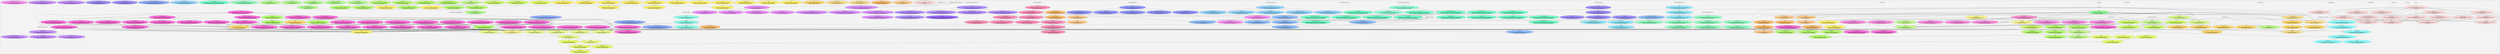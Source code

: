 digraph G {
    graph [rankdir=TB];
    subgraph cluster_G {

        graph [style="filled,rounded",fillcolor="#80808018", label=""];
        install [label="install", style="filled", fillcolor="#ffffffb2", fontcolor="#000000", group="0"];
        percell [label="percell", style="filled", fillcolor="#ffffffb2", fontcolor="#000000", group="1"];
        percell__core [label="percell.core", style="filled", fillcolor="#ffffffb2", fontcolor="#000000", group="2"];
        percell__core__cli [label="percell.core.cli", style="filled", fillcolor="#ffffffb2", fontcolor="#000000", group="3"];
        percell__core__config [label="percell.core.config", style="filled", fillcolor="#ffffffb2", fontcolor="#000000", group="4"];
        percell__core__logger [label="percell.core.logger", style="filled", fillcolor="#ffffffb2", fontcolor="#000000", group="5"];
        percell__core__paths [label="percell.core.paths", style="filled", fillcolor="#ffffffb2", fontcolor="#000000", group="6"];
        percell__core__pipeline [label="percell.core.pipeline", style="filled", fillcolor="#ffffffb2", fontcolor="#000000", group="7"];
        percell__core__stages [label="percell.core.stages", style="filled", fillcolor="#ffffffb2", fontcolor="#000000", group="8"];
        percell__core__utils [label="percell.core.utils", style="filled", fillcolor="#ffffffb2", fontcolor="#000000", group="9"];
        percell__main [label="percell.main", style="filled", fillcolor="#ffffffb2", fontcolor="#000000", group="10"];
        percell__main__main [label="percell.main.main", style="filled", fillcolor="#ffffffb2", fontcolor="#000000", group="11"];
        percell__modules [label="percell.modules", style="filled", fillcolor="#ffffffb2", fontcolor="#000000", group="12"];
        percell__modules__analyze_cell_masks [label="percell.modules.analyze_cell_masks", style="filled", fillcolor="#ffffffb2", fontcolor="#000000", group="13"];
        percell__modules__auto_threshold_analysis [label="percell.modules.auto_threshold_analysis", style="filled", fillcolor="#ffffffb2", fontcolor="#000000", group="14"];
        percell__modules__bin_images [label="percell.modules.bin_images", style="filled", fillcolor="#ffffffb2", fontcolor="#000000", group="15"];
        percell__modules__cleanup_directories [label="percell.modules.cleanup_directories", style="filled", fillcolor="#ffffffb2", fontcolor="#000000", group="16"];
        percell__modules__combine_masks [label="percell.modules.combine_masks", style="filled", fillcolor="#ffffffb2", fontcolor="#000000", group="17"];
        percell__modules__create_cell_masks [label="percell.modules.create_cell_masks", style="filled", fillcolor="#ffffffb2", fontcolor="#000000", group="18"];
        percell__modules__directory_setup [label="percell.modules.directory_setup", style="filled", fillcolor="#ffffffb2", fontcolor="#000000", group="19"];
        percell__modules__duplicate_rois_for_channels [label="percell.modules.duplicate_rois_for_channels", style="filled", fillcolor="#ffffffb2", fontcolor="#000000", group="20"];
        percell__modules__extract_cells [label="percell.modules.extract_cells", style="filled", fillcolor="#ffffffb2", fontcolor="#000000", group="21"];
        percell__modules__group_cells [label="percell.modules.group_cells", style="filled", fillcolor="#ffffffb2", fontcolor="#000000", group="22"];
        percell__modules__include_group_metadata [label="percell.modules.include_group_metadata", style="filled", fillcolor="#ffffffb2", fontcolor="#000000", group="23"];
        percell__modules__measure_roi_area [label="percell.modules.measure_roi_area", style="filled", fillcolor="#ffffffb2", fontcolor="#000000", group="24"];
        percell__modules__otsu_threshold_grouped_cells [label="percell.modules.otsu_threshold_grouped_cells", style="filled", fillcolor="#ffffffb2", fontcolor="#000000", group="25"];
        percell__modules__resize_rois [label="percell.modules.resize_rois", style="filled", fillcolor="#ffffffb2", fontcolor="#000000", group="26"];
        percell__modules__set_directories [label="percell.modules.set_directories", style="filled", fillcolor="#ffffffb2", fontcolor="#000000", group="27"];
        percell__modules__stage_classes [label="percell.modules.stage_classes", style="filled", fillcolor="#ffffffb2", fontcolor="#000000", group="28"];
        percell__modules__stage_registry [label="percell.modules.stage_registry", style="filled", fillcolor="#ffffffb2", fontcolor="#000000", group="29"];
        percell__modules__track_rois [label="percell.modules.track_rois", style="filled", fillcolor="#ffffffb2", fontcolor="#000000", group="30"];
        install__Colors [label="Colors\n\n(/Users/joshuamarcus/percell/percell/setup/install.py:27,\nclass in install)", style="filled", fillcolor="#feccccb2", fontcolor="#000000", group="0"];
        install__check_cellpose_availability [label="check_cellpose_availability\n\n(/Users/joshuamarcus/percell/percell/setup/install.py:169,\nfunction in install)", style="filled", fillcolor="#feccccb2", fontcolor="#000000", group="0"];
        install__check_python_version [label="check_python_version\n\n(/Users/joshuamarcus/percell/percell/setup/install.py:49,\nfunction in install)", style="filled", fillcolor="#feccccb2", fontcolor="#000000", group="0"];
        install__create_cellpose_venv [label="create_cellpose_venv\n\n(/Users/joshuamarcus/percell/percell/setup/install.py:149,\nfunction in install)", style="filled", fillcolor="#feccccb2", fontcolor="#000000", group="0"];
        install__create_config_file [label="create_config_file\n\n(/Users/joshuamarcus/percell/percell/setup/install.py:253,\nfunction in install)", style="filled", fillcolor="#feccccb2", fontcolor="#000000", group="0"];
        install__create_global_symlink [label="create_global_symlink\n\n(/Users/joshuamarcus/percell/percell/setup/install.py:336,\nfunction in install)", style="filled", fillcolor="#feccccb2", fontcolor="#000000", group="0"];
        install__create_virtual_environment [label="create_virtual_environment\n\n(/Users/joshuamarcus/percell/percell/setup/install.py:76,\nfunction in install)", style="filled", fillcolor="#feccccb2", fontcolor="#000000", group="0"];
        install__detect_software_paths [label="detect_software_paths\n\n(/Users/joshuamarcus/percell/percell/setup/install.py:197,\nfunction in install)", style="filled", fillcolor="#feccccb2", fontcolor="#000000", group="0"];
        install__get_venv_python [label="get_venv_python\n\n(/Users/joshuamarcus/percell/percell/setup/install.py:93,\nfunction in install)", style="filled", fillcolor="#feccccb2", fontcolor="#000000", group="0"];
        install__install_package_development_mode [label="install_package_development_mode\n\n(/Users/joshuamarcus/percell/percell/setup/install.py:135,\nfunction in install)", style="filled", fillcolor="#feccccb2", fontcolor="#000000", group="0"];
        install__install_requirements [label="install_requirements\n\n(/Users/joshuamarcus/percell/percell/setup/install.py:102,\nfunction in install)", style="filled", fillcolor="#feccccb2", fontcolor="#000000", group="0"];
        install__main [label="main\n\n(/Users/joshuamarcus/percell/percell/setup/install.py:382,\nfunction in install)", style="filled", fillcolor="#feccccb2", fontcolor="#000000", group="0"];
        install__print_cellpose_guidance [label="print_cellpose_guidance\n\n(/Users/joshuamarcus/percell/percell/setup/install.py:180,\nfunction in install)", style="filled", fillcolor="#feccccb2", fontcolor="#000000", group="0"];
        install__print_error [label="print_error\n\n(/Users/joshuamarcus/percell/percell/setup/install.py:41,\nfunction in install)", style="filled", fillcolor="#feccccb2", fontcolor="#000000", group="0"];
        install__print_status [label="print_status\n\n(/Users/joshuamarcus/percell/percell/setup/install.py:37,\nfunction in install)", style="filled", fillcolor="#feccccb2", fontcolor="#000000", group="0"];
        install__print_usage_instructions [label="print_usage_instructions\n\n(/Users/joshuamarcus/percell/percell/setup/install.py:366,\nfunction in install)", style="filled", fillcolor="#feccccb2", fontcolor="#000000", group="0"];
        install__print_warning [label="print_warning\n\n(/Users/joshuamarcus/percell/percell/setup/install.py:45,\nfunction in install)", style="filled", fillcolor="#feccccb2", fontcolor="#000000", group="0"];
        install__verify_installation [label="verify_installation\n\n(/Users/joshuamarcus/percell/percell/setup/install.py:300,\nfunction in install)", style="filled", fillcolor="#feccccb2", fontcolor="#000000", group="0"];
        percell__core__cli__CLIError [label="CLIError\n\n(/Users/joshuamarcus/percell/percell/core/cli.py:70,\nclass in percell.core.cli)", style="filled", fillcolor="#ffbc65b2", fontcolor="#000000", group="3"];
        percell__core__cli__Colors [label="Colors\n\n(/Users/joshuamarcus/percell/percell/core/cli.py:14,\nclass in percell.core.cli)", style="filled", fillcolor="#ffbc65b2", fontcolor="#000000", group="3"];
        percell__core__cli__PipelineCLI [label="PipelineCLI\n\n(/Users/joshuamarcus/percell/percell/core/cli.py:75,\nclass in percell.core.cli)", style="filled", fillcolor="#ffbc65b2", fontcolor="#000000", group="3"];
        percell__core__cli__colorize [label="colorize\n\n(/Users/joshuamarcus/percell/percell/core/cli.py:26,\nfunction in percell.core.cli)", style="filled", fillcolor="#ffbc65b2", fontcolor="#000000", group="3"];
        percell__core__cli__create_cli [label="create_cli\n\n(/Users/joshuamarcus/percell/percell/core/cli.py:520,\nfunction in percell.core.cli)", style="filled", fillcolor="#ffbc65b2", fontcolor="#000000", group="3"];
        percell__core__cli__parse_arguments [label="parse_arguments\n\n(/Users/joshuamarcus/percell/percell/core/cli.py:509,\nfunction in percell.core.cli)", style="filled", fillcolor="#ffbc65b2", fontcolor="#000000", group="3"];
        percell__core__cli__show_header [label="show_header\n\n(/Users/joshuamarcus/percell/percell/core/cli.py:30,\nfunction in percell.core.cli)", style="filled", fillcolor="#ffbc65b2", fontcolor="#000000", group="3"];
        percell__core__cli__PipelineCLI____init__ [label="__init__\n\n(/Users/joshuamarcus/percell/percell/core/cli.py:80,\nmethod in percell.core.cli.PipelineCLI)", style="filled", fillcolor="#ffa532b2", fontcolor="#000000", group="3"];
        percell__core__cli__PipelineCLI___create_parser [label="_create_parser\n\n(/Users/joshuamarcus/percell/percell/core/cli.py:84,\nmethod in percell.core.cli.PipelineCLI)", style="filled", fillcolor="#ffa532b2", fontcolor="#000000", group="3"];
        percell__core__cli__PipelineCLI___get_directory_input [label="_get_directory_input\n\n(/Users/joshuamarcus/percell/percell/core/cli.py:426,\nmethod in percell.core.cli.PipelineCLI)", style="filled", fillcolor="#ffa532b2", fontcolor="#000000", group="3"];
        percell__core__cli__PipelineCLI___setup_output_structure [label="_setup_output_structure\n\n(/Users/joshuamarcus/percell/percell/core/cli.py:446,\nmethod in percell.core.cli.PipelineCLI)", style="filled", fillcolor="#ffa532b2", fontcolor="#000000", group="3"];
        percell__core__cli__PipelineCLI___validate_args [label="_validate_args\n\n(/Users/joshuamarcus/percell/percell/core/cli.py:241,\nmethod in percell.core.cli.PipelineCLI)", style="filled", fillcolor="#ffa532b2", fontcolor="#000000", group="3"];
        percell__core__cli__PipelineCLI__get_choice [label="get_choice\n\n(/Users/joshuamarcus/percell/percell/core/cli.py:482,\nmethod in percell.core.cli.PipelineCLI)", style="filled", fillcolor="#ffa532b2", fontcolor="#000000", group="3"];
        percell__core__cli__PipelineCLI__parse_args [label="parse_args\n\n(/Users/joshuamarcus/percell/percell/core/cli.py:227,\nmethod in percell.core.cli.PipelineCLI)", style="filled", fillcolor="#ffa532b2", fontcolor="#000000", group="3"];
        percell__core__cli__PipelineCLI__show_interactive_menu [label="show_interactive_menu\n\n(/Users/joshuamarcus/percell/percell/core/cli.py:298,\nmethod in percell.core.cli.PipelineCLI)", style="filled", fillcolor="#ffa532b2", fontcolor="#000000", group="3"];
        percell__core__config__Config [label="Config\n\n(/Users/joshuamarcus/percell/percell/core/config.py:19,\nclass in percell.core.config)", style="filled", fillcolor="#ffd865b2", fontcolor="#000000", group="4"];
        percell__core__config__ConfigError [label="ConfigError\n\n(/Users/joshuamarcus/percell/percell/core/config.py:14,\nclass in percell.core.config)", style="filled", fillcolor="#ffd865b2", fontcolor="#000000", group="4"];
        percell__core__config__create_default_config [label="create_default_config\n\n(/Users/joshuamarcus/percell/percell/core/config.py:183,\nfunction in percell.core.config)", style="filled", fillcolor="#ffd865b2", fontcolor="#000000", group="4"];
        percell__core__config__detect_software_paths [label="detect_software_paths\n\n(/Users/joshuamarcus/percell/percell/core/config.py:275,\nfunction in percell.core.config)", style="filled", fillcolor="#ffd865b2", fontcolor="#000000", group="4"];
        percell__core__config__validate_software_paths [label="validate_software_paths\n\n(/Users/joshuamarcus/percell/percell/core/config.py:246,\nfunction in percell.core.config)", style="filled", fillcolor="#ffd865b2", fontcolor="#000000", group="4"];
        percell__core__config__Config____init__ [label="__init__\n\n(/Users/joshuamarcus/percell/percell/core/config.py:26,\nmethod in percell.core.config.Config)", style="filled", fillcolor="#ffcc32b2", fontcolor="#000000", group="4"];
        percell__core__config__Config__get [label="get\n\n(/Users/joshuamarcus/percell/percell/core/config.py:59,\nmethod in percell.core.config.Config)", style="filled", fillcolor="#ffcc32b2", fontcolor="#000000", group="4"];
        percell__core__config__Config__get_analysis_settings [label="get_analysis_settings\n\n(/Users/joshuamarcus/percell/percell/core/config.py:152,\nmethod in percell.core.config.Config)", style="filled", fillcolor="#ffcc32b2", fontcolor="#000000", group="4"];
        percell__core__config__Config__get_output_settings [label="get_output_settings\n\n(/Users/joshuamarcus/percell/percell/core/config.py:168,\nmethod in percell.core.config.Config)", style="filled", fillcolor="#ffcc32b2", fontcolor="#000000", group="4"];
        percell__core__config__Config__get_software_paths [label="get_software_paths\n\n(/Users/joshuamarcus/percell/percell/core/config.py:138,\nmethod in percell.core.config.Config)", style="filled", fillcolor="#ffcc32b2", fontcolor="#000000", group="4"];
        percell__core__config__Config__load [label="load\n\n(/Users/joshuamarcus/percell/percell/core/config.py:37,\nmethod in percell.core.config.Config)", style="filled", fillcolor="#ffcc32b2", fontcolor="#000000", group="4"];
        percell__core__config__Config__save [label="save\n\n(/Users/joshuamarcus/percell/percell/core/config.py:51,\nmethod in percell.core.config.Config)", style="filled", fillcolor="#ffcc32b2", fontcolor="#000000", group="4"];
        percell__core__config__Config__set [label="set\n\n(/Users/joshuamarcus/percell/percell/core/config.py:81,\nmethod in percell.core.config.Config)", style="filled", fillcolor="#ffcc32b2", fontcolor="#000000", group="4"];
        percell__core__config__Config__to_dict [label="to_dict\n\n(/Users/joshuamarcus/percell/percell/core/config.py:124,\nmethod in percell.core.config.Config)", style="filled", fillcolor="#ffcc32b2", fontcolor="#000000", group="4"];
        percell__core__config__Config__update [label="update\n\n(/Users/joshuamarcus/percell/percell/core/config.py:128,\nmethod in percell.core.config.Config)", style="filled", fillcolor="#ffcc32b2", fontcolor="#000000", group="4"];
        percell__core__config__Config__validate [label="validate\n\n(/Users/joshuamarcus/percell/percell/core/config.py:101,\nmethod in percell.core.config.Config)", style="filled", fillcolor="#ffcc32b2", fontcolor="#000000", group="4"];
        percell__core__logger__ModuleLogger [label="ModuleLogger\n\n(/Users/joshuamarcus/percell/percell/core/logger.py:152,\nclass in percell.core.logger)", style="filled", fillcolor="#fff565b2", fontcolor="#000000", group="5"];
        percell__core__logger__PipelineLogger [label="PipelineLogger\n\n(/Users/joshuamarcus/percell/percell/core/logger.py:16,\nclass in percell.core.logger)", style="filled", fillcolor="#fff565b2", fontcolor="#000000", group="5"];
        percell__core__logger__create_logger [label="create_logger\n\n(/Users/joshuamarcus/percell/percell/core/logger.py:205,\nfunction in percell.core.logger)", style="filled", fillcolor="#fff565b2", fontcolor="#000000", group="5"];
        percell__core__logger__ModuleLogger____init__ [label="__init__\n\n(/Users/joshuamarcus/percell/percell/core/logger.py:159,\nmethod in percell.core.logger.ModuleLogger)", style="filled", fillcolor="#fff232b2", fontcolor="#000000", group="5"];
        percell__core__logger__ModuleLogger__critical [label="critical\n\n(/Users/joshuamarcus/percell/percell/core/logger.py:187,\nmethod in percell.core.logger.ModuleLogger)", style="filled", fillcolor="#fff232b2", fontcolor="#000000", group="5"];
        percell__core__logger__ModuleLogger__debug [label="debug\n\n(/Users/joshuamarcus/percell/percell/core/logger.py:175,\nmethod in percell.core.logger.ModuleLogger)", style="filled", fillcolor="#fff232b2", fontcolor="#000000", group="5"];
        percell__core__logger__ModuleLogger__error [label="error\n\n(/Users/joshuamarcus/percell/percell/core/logger.py:183,\nmethod in percell.core.logger.ModuleLogger)", style="filled", fillcolor="#fff232b2", fontcolor="#000000", group="5"];
        percell__core__logger__ModuleLogger__info [label="info\n\n(/Users/joshuamarcus/percell/percell/core/logger.py:171,\nmethod in percell.core.logger.ModuleLogger)", style="filled", fillcolor="#fff232b2", fontcolor="#000000", group="5"];
        percell__core__logger__ModuleLogger__log_file_processed [label="log_file_processed\n\n(/Users/joshuamarcus/percell/percell/core/logger.py:199,\nmethod in percell.core.logger.ModuleLogger)", style="filled", fillcolor="#fff232b2", fontcolor="#000000", group="5"];
        percell__core__logger__ModuleLogger__log_progress [label="log_progress\n\n(/Users/joshuamarcus/percell/percell/core/logger.py:191,\nmethod in percell.core.logger.ModuleLogger)", style="filled", fillcolor="#fff232b2", fontcolor="#000000", group="5"];
        percell__core__logger__ModuleLogger__warning [label="warning\n\n(/Users/joshuamarcus/percell/percell/core/logger.py:179,\nmethod in percell.core.logger.ModuleLogger)", style="filled", fillcolor="#fff232b2", fontcolor="#000000", group="5"];
        percell__core__logger__PipelineLogger____init__ [label="__init__\n\n(/Users/joshuamarcus/percell/percell/core/logger.py:23,\nmethod in percell.core.logger.PipelineLogger)", style="filled", fillcolor="#fff232b2", fontcolor="#000000", group="5"];
        percell__core__logger__PipelineLogger___setup_logging [label="_setup_logging\n\n(/Users/joshuamarcus/percell/percell/core/logger.py:54,\nmethod in percell.core.logger.PipelineLogger)", style="filled", fillcolor="#fff232b2", fontcolor="#000000", group="5"];
        percell__core__logger__PipelineLogger__critical [label="critical\n\n(/Users/joshuamarcus/percell/percell/core/logger.py:115,\nmethod in percell.core.logger.PipelineLogger)", style="filled", fillcolor="#fff232b2", fontcolor="#000000", group="5"];
        percell__core__logger__PipelineLogger__debug [label="debug\n\n(/Users/joshuamarcus/percell/percell/core/logger.py:103,\nmethod in percell.core.logger.PipelineLogger)", style="filled", fillcolor="#fff232b2", fontcolor="#000000", group="5"];
        percell__core__logger__PipelineLogger__error [label="error\n\n(/Users/joshuamarcus/percell/percell/core/logger.py:111,\nmethod in percell.core.logger.PipelineLogger)", style="filled", fillcolor="#fff232b2", fontcolor="#000000", group="5"];
        percell__core__logger__PipelineLogger__info [label="info\n\n(/Users/joshuamarcus/percell/percell/core/logger.py:99,\nmethod in percell.core.logger.PipelineLogger)", style="filled", fillcolor="#fff232b2", fontcolor="#000000", group="5"];
        percell__core__logger__PipelineLogger__log_stage_complete [label="log_stage_complete\n\n(/Users/joshuamarcus/percell/percell/core/logger.py:123,\nmethod in percell.core.logger.PipelineLogger)", style="filled", fillcolor="#fff232b2", fontcolor="#000000", group="5"];
        percell__core__logger__PipelineLogger__log_stage_failed [label="log_stage_failed\n\n(/Users/joshuamarcus/percell/percell/core/logger.py:132,\nmethod in percell.core.logger.PipelineLogger)", style="filled", fillcolor="#fff232b2", fontcolor="#000000", group="5"];
        percell__core__logger__PipelineLogger__log_stage_start [label="log_stage_start\n\n(/Users/joshuamarcus/percell/percell/core/logger.py:119,\nmethod in percell.core.logger.PipelineLogger)", style="filled", fillcolor="#fff232b2", fontcolor="#000000", group="5"];
        percell__core__logger__PipelineLogger__save_execution_summary [label="save_execution_summary\n\n(/Users/joshuamarcus/percell/percell/core/logger.py:141,\nmethod in percell.core.logger.PipelineLogger)", style="filled", fillcolor="#fff232b2", fontcolor="#000000", group="5"];
        percell__core__logger__PipelineLogger__warning [label="warning\n\n(/Users/joshuamarcus/percell/percell/core/logger.py:107,\nmethod in percell.core.logger.PipelineLogger)", style="filled", fillcolor="#fff232b2", fontcolor="#000000", group="5"];
        percell__core__paths__PathConfig [label="PathConfig\n\n(/Users/joshuamarcus/percell/percell/core/paths.py:15,\nclass in percell.core.paths)", style="filled", fillcolor="#ebff65b2", fontcolor="#000000", group="6"];
        percell__core__paths__ensure_executable [label="ensure_executable\n\n(/Users/joshuamarcus/percell/percell/core/paths.py:279,\nfunction in percell.core.paths)", style="filled", fillcolor="#ebff65b2", fontcolor="#000000", group="6"];
        percell__core__paths__get_path [label="get_path\n\n(/Users/joshuamarcus/percell/percell/core/paths.py:240,\nfunction in percell.core.paths)", style="filled", fillcolor="#ebff65b2", fontcolor="#000000", group="6"];
        percell__core__paths__get_path_config [label="get_path_config\n\n(/Users/joshuamarcus/percell/percell/core/paths.py:227,\nfunction in percell.core.paths)", style="filled", fillcolor="#ebff65b2", fontcolor="#000000", group="6"];
        percell__core__paths__get_path_str [label="get_path_str\n\n(/Users/joshuamarcus/percell/percell/core/paths.py:253,\nfunction in percell.core.paths)", style="filled", fillcolor="#ebff65b2", fontcolor="#000000", group="6"];
        percell__core__paths__list_all_paths [label="list_all_paths\n\n(/Users/joshuamarcus/percell/percell/core/paths.py:289,\nfunction in percell.core.paths)", style="filled", fillcolor="#ebff65b2", fontcolor="#000000", group="6"];
        percell__core__paths__path_exists [label="path_exists\n\n(/Users/joshuamarcus/percell/percell/core/paths.py:266,\nfunction in percell.core.paths)", style="filled", fillcolor="#ebff65b2", fontcolor="#000000", group="6"];
        percell__core__paths__PathConfig____init__ [label="__init__\n\n(/Users/joshuamarcus/percell/percell/core/paths.py:23,\nmethod in percell.core.paths.PathConfig)", style="filled", fillcolor="#e5ff32b2", fontcolor="#000000", group="6"];
        percell__core__paths__PathConfig___find_package_root [label="_find_package_root\n\n(/Users/joshuamarcus/percell/percell/core/paths.py:28,\nmethod in percell.core.paths.PathConfig)", style="filled", fillcolor="#e5ff32b2", fontcolor="#000000", group="6"];
        percell__core__paths__PathConfig___initialize_paths [label="_initialize_paths\n\n(/Users/joshuamarcus/percell/percell/core/paths.py:72,\nmethod in percell.core.paths.PathConfig)", style="filled", fillcolor="#e5ff32b2", fontcolor="#000000", group="6"];
        percell__core__paths__PathConfig__ensure_executable [label="ensure_executable\n\n(/Users/joshuamarcus/percell/percell/core/paths.py:186,\nmethod in percell.core.paths.PathConfig)", style="filled", fillcolor="#e5ff32b2", fontcolor="#000000", group="6"];
        percell__core__paths__PathConfig__exists [label="exists\n\n(/Users/joshuamarcus/percell/percell/core/paths.py:171,\nmethod in percell.core.paths.PathConfig)", style="filled", fillcolor="#e5ff32b2", fontcolor="#000000", group="6"];
        percell__core__paths__PathConfig__get_package_root [label="get_package_root\n\n(/Users/joshuamarcus/percell/percell/core/paths.py:213,\nmethod in percell.core.paths.PathConfig)", style="filled", fillcolor="#e5ff32b2", fontcolor="#000000", group="6"];
        percell__core__paths__PathConfig__get_path [label="get_path\n\n(/Users/joshuamarcus/percell/percell/core/paths.py:138,\nmethod in percell.core.paths.PathConfig)", style="filled", fillcolor="#e5ff32b2", fontcolor="#000000", group="6"];
        percell__core__paths__PathConfig__get_path_str [label="get_path_str\n\n(/Users/joshuamarcus/percell/percell/core/paths.py:156,\nmethod in percell.core.paths.PathConfig)", style="filled", fillcolor="#e5ff32b2", fontcolor="#000000", group="6"];
        percell__core__paths__PathConfig__list_paths [label="list_paths\n\n(/Users/joshuamarcus/percell/percell/core/paths.py:204,\nmethod in percell.core.paths.PathConfig)", style="filled", fillcolor="#e5ff32b2", fontcolor="#000000", group="6"];
        percell__core__pipeline__Pipeline [label="Pipeline\n\n(/Users/joshuamarcus/percell/percell/core/pipeline.py:18,\nclass in percell.core.pipeline)", style="filled", fillcolor="#cfff65b2", fontcolor="#000000", group="7"];
        percell__core__pipeline__create_pipeline [label="create_pipeline\n\n(/Users/joshuamarcus/percell/percell/core/pipeline.py:202,\nfunction in percell.core.pipeline)", style="filled", fillcolor="#cfff65b2", fontcolor="#000000", group="7"];
        percell__core__pipeline__Pipeline____init__ [label="__init__\n\n(/Users/joshuamarcus/percell/percell/core/pipeline.py:25,\nmethod in percell.core.pipeline.Pipeline)", style="filled", fillcolor="#bfff32b2", fontcolor="#000000", group="7"];
        percell__core__pipeline__Pipeline___determine_stages [label="_determine_stages\n\n(/Users/joshuamarcus/percell/percell/core/pipeline.py:72,\nmethod in percell.core.pipeline.Pipeline)", style="filled", fillcolor="#bfff32b2", fontcolor="#000000", group="7"];
        percell__core__pipeline__Pipeline__get_available_stages [label="get_available_stages\n\n(/Users/joshuamarcus/percell/percell/core/pipeline.py:183,\nmethod in percell.core.pipeline.Pipeline)", style="filled", fillcolor="#bfff32b2", fontcolor="#000000", group="7"];
        percell__core__pipeline__Pipeline__get_pipeline_arguments [label="get_pipeline_arguments\n\n(/Users/joshuamarcus/percell/percell/core/pipeline.py:122,\nmethod in percell.core.pipeline.Pipeline)", style="filled", fillcolor="#bfff32b2", fontcolor="#000000", group="7"];
        percell__core__pipeline__Pipeline__get_stage_order [label="get_stage_order\n\n(/Users/joshuamarcus/percell/percell/core/pipeline.py:192,\nmethod in percell.core.pipeline.Pipeline)", style="filled", fillcolor="#bfff32b2", fontcolor="#000000", group="7"];
        percell__core__pipeline__Pipeline__run [label="run\n\n(/Users/joshuamarcus/percell/percell/core/pipeline.py:142,\nmethod in percell.core.pipeline.Pipeline)", style="filled", fillcolor="#bfff32b2", fontcolor="#000000", group="7"];
        percell__core__pipeline__Pipeline__setup_directories [label="setup_directories\n\n(/Users/joshuamarcus/percell/percell/core/pipeline.py:51,\nmethod in percell.core.pipeline.Pipeline)", style="filled", fillcolor="#bfff32b2", fontcolor="#000000", group="7"];
        percell__core__stages__FileProcessingStage [label="FileProcessingStage\n\n(/Users/joshuamarcus/percell/percell/core/stages.py:164,\nclass in percell.core.stages)", style="filled", fillcolor="#b2ff65b2", fontcolor="#000000", group="8"];
        percell__core__stages__StageBase [label="StageBase\n\n(/Users/joshuamarcus/percell/percell/core/stages.py:21,\nclass in percell.core.stages)", style="filled", fillcolor="#b2ff65b2", fontcolor="#000000", group="8"];
        percell__core__stages__StageError [label="StageError\n\n(/Users/joshuamarcus/percell/percell/core/stages.py:16,\nclass in percell.core.stages)", style="filled", fillcolor="#b2ff65b2", fontcolor="#000000", group="8"];
        percell__core__stages__StageExecutor [label="StageExecutor\n\n(/Users/joshuamarcus/percell/percell/core/stages.py:296,\nclass in percell.core.stages)", style="filled", fillcolor="#b2ff65b2", fontcolor="#000000", group="8"];
        percell__core__stages__StageRegistry [label="StageRegistry\n\n(/Users/joshuamarcus/percell/percell/core/stages.py:239,\nclass in percell.core.stages)", style="filled", fillcolor="#b2ff65b2", fontcolor="#000000", group="8"];
        percell__core__stages__get_stage_registry [label="get_stage_registry\n\n(/Users/joshuamarcus/percell/percell/core/stages.py:413,\nfunction in percell.core.stages)", style="filled", fillcolor="#b2ff65b2", fontcolor="#000000", group="8"];
        percell__core__stages__register_stage [label="register_stage\n\n(/Users/joshuamarcus/percell/percell/core/stages.py:398,\nfunction in percell.core.stages)", style="filled", fillcolor="#b2ff65b2", fontcolor="#000000", group="8"];
        percell__core__stages__FileProcessingStage____init__ [label="__init__\n\n(/Users/joshuamarcus/percell/percell/core/stages.py:171,\nmethod in percell.core.stages.FileProcessingStage)", style="filled", fillcolor="#99ff32b2", fontcolor="#000000", group="8"];
        percell__core__stages__FileProcessingStage___process_file_impl [label="_process_file_impl\n\n(/Users/joshuamarcus/percell/percell/core/stages.py:207,\nmethod in percell.core.stages.FileProcessingStage)", style="filled", fillcolor="#99ff32b2", fontcolor="#000000", group="8"];
        percell__core__stages__FileProcessingStage__get_processing_summary [label="get_processing_summary\n\n(/Users/joshuamarcus/percell/percell/core/stages.py:220,\nmethod in percell.core.stages.FileProcessingStage)", style="filled", fillcolor="#99ff32b2", fontcolor="#000000", group="8"];
        percell__core__stages__FileProcessingStage__process_file [label="process_file\n\n(/Users/joshuamarcus/percell/percell/core/stages.py:177,\nmethod in percell.core.stages.FileProcessingStage)", style="filled", fillcolor="#99ff32b2", fontcolor="#000000", group="8"];
        percell__core__stages__StageBase____init__ [label="__init__\n\n(/Users/joshuamarcus/percell/percell/core/stages.py:28,\nmethod in percell.core.stages.StageBase)", style="filled", fillcolor="#99ff32b2", fontcolor="#000000", group="8"];
        percell__core__stages__StageBase__cleanup [label="cleanup\n\n(/Users/joshuamarcus/percell/percell/core/stages.py:91,\nmethod in percell.core.stages.StageBase)", style="filled", fillcolor="#99ff32b2", fontcolor="#000000", group="8"];
        percell__core__stages__StageBase__execute [label="execute\n\n(/Users/joshuamarcus/percell/percell/core/stages.py:103,\nmethod in percell.core.stages.StageBase)", style="filled", fillcolor="#99ff32b2", fontcolor="#000000", group="8"];
        percell__core__stages__StageBase__get_description [label="get_description\n\n(/Users/joshuamarcus/percell/percell/core/stages.py:70,\nmethod in percell.core.stages.StageBase)", style="filled", fillcolor="#99ff32b2", fontcolor="#000000", group="8"];
        percell__core__stages__StageBase__get_duration [label="get_duration\n\n(/Users/joshuamarcus/percell/percell/core/stages.py:152,\nmethod in percell.core.stages.StageBase)", style="filled", fillcolor="#99ff32b2", fontcolor="#000000", group="8"];
        percell__core__stages__StageBase__run [label="run\n\n(/Users/joshuamarcus/percell/percell/core/stages.py:45,\nmethod in percell.core.stages.StageBase)", style="filled", fillcolor="#99ff32b2", fontcolor="#000000", group="8"];
        percell__core__stages__StageBase__setup [label="setup\n\n(/Users/joshuamarcus/percell/percell/core/stages.py:79,\nmethod in percell.core.stages.StageBase)", style="filled", fillcolor="#99ff32b2", fontcolor="#000000", group="8"];
        percell__core__stages__StageBase__validate_inputs [label="validate_inputs\n\n(/Users/joshuamarcus/percell/percell/core/stages.py:58,\nmethod in percell.core.stages.StageBase)", style="filled", fillcolor="#99ff32b2", fontcolor="#000000", group="8"];
        percell__core__stages__StageExecutor____init__ [label="__init__\n\n(/Users/joshuamarcus/percell/percell/core/stages.py:303,\nmethod in percell.core.stages.StageExecutor)", style="filled", fillcolor="#99ff32b2", fontcolor="#000000", group="8"];
        percell__core__stages__StageExecutor__execute_stage [label="execute_stage\n\n(/Users/joshuamarcus/percell/percell/core/stages.py:317,\nmethod in percell.core.stages.StageExecutor)", style="filled", fillcolor="#99ff32b2", fontcolor="#000000", group="8"];
        percell__core__stages__StageExecutor__execute_stages [label="execute_stages\n\n(/Users/joshuamarcus/percell/percell/core/stages.py:353,\nmethod in percell.core.stages.StageExecutor)", style="filled", fillcolor="#99ff32b2", fontcolor="#000000", group="8"];
        percell__core__stages__StageExecutor__get_execution_summary [label="get_execution_summary\n\n(/Users/joshuamarcus/percell/percell/core/stages.py:377,\nmethod in percell.core.stages.StageExecutor)", style="filled", fillcolor="#99ff32b2", fontcolor="#000000", group="8"];
        percell__core__stages__StageRegistry____init__ [label="__init__\n\n(/Users/joshuamarcus/percell/percell/core/stages.py:246,\nmethod in percell.core.stages.StageRegistry)", style="filled", fillcolor="#99ff32b2", fontcolor="#000000", group="8"];
        percell__core__stages__StageRegistry__get_available_stages [label="get_available_stages\n\n(/Users/joshuamarcus/percell/percell/core/stages.py:276,\nmethod in percell.core.stages.StageRegistry)", style="filled", fillcolor="#99ff32b2", fontcolor="#000000", group="8"];
        percell__core__stages__StageRegistry__get_stage_class [label="get_stage_class\n\n(/Users/joshuamarcus/percell/percell/core/stages.py:264,\nmethod in percell.core.stages.StageRegistry)", style="filled", fillcolor="#99ff32b2", fontcolor="#000000", group="8"];
        percell__core__stages__StageRegistry__get_stage_order [label="get_stage_order\n\n(/Users/joshuamarcus/percell/percell/core/stages.py:285,\nmethod in percell.core.stages.StageRegistry)", style="filled", fillcolor="#99ff32b2", fontcolor="#000000", group="8"];
        percell__core__stages__StageRegistry__register [label="register\n\n(/Users/joshuamarcus/percell/percell/core/stages.py:251,\nmethod in percell.core.stages.StageRegistry)", style="filled", fillcolor="#99ff32b2", fontcolor="#000000", group="8"];
        percell__core__stages__register_stage__decorator [label="decorator\n\n(/Users/joshuamarcus/percell/percell/core/stages.py:406,\nfunction in percell.core.stages.register_stage)", style="filled", fillcolor="#99ff32b2", fontcolor="#000000", group="8"];
        percell__core__utils__ensure_executable [label="ensure_executable\n\n(/Users/joshuamarcus/percell/percell/core/utils.py:129,\nfunction in percell.core.utils)", style="filled", fillcolor="#95ff65b2", fontcolor="#000000", group="9"];
        percell__core__utils__find_package_root_from_script [label="find_package_root_from_script\n\n(/Users/joshuamarcus/percell/percell/core/utils.py:143,\nfunction in percell.core.utils)", style="filled", fillcolor="#95ff65b2", fontcolor="#000000", group="9"];
        percell__core__utils__get_bash_script [label="get_bash_script\n\n(/Users/joshuamarcus/percell/percell/core/utils.py:81,\nfunction in percell.core.utils)", style="filled", fillcolor="#95ff65b2", fontcolor="#000000", group="9"];
        percell__core__utils__get_config_file [label="get_config_file\n\n(/Users/joshuamarcus/percell/percell/core/utils.py:97,\nfunction in percell.core.utils)", style="filled", fillcolor="#95ff65b2", fontcolor="#000000", group="9"];
        percell__core__utils__get_macro_file [label="get_macro_file\n\n(/Users/joshuamarcus/percell/percell/core/utils.py:113,\nfunction in percell.core.utils)", style="filled", fillcolor="#95ff65b2", fontcolor="#000000", group="9"];
        percell__core__utils__get_package_resource [label="get_package_resource\n\n(/Users/joshuamarcus/percell/percell/core/utils.py:59,\nfunction in percell.core.utils)", style="filled", fillcolor="#95ff65b2", fontcolor="#000000", group="9"];
        percell__core__utils__get_package_root [label="get_package_root\n\n(/Users/joshuamarcus/percell/percell/core/utils.py:14,\nfunction in percell.core.utils)", style="filled", fillcolor="#95ff65b2", fontcolor="#000000", group="9"];
        percell__main__main__main [label="main\n\n(/Users/joshuamarcus/percell/percell/main/main.py:20,\nfunction in percell.main.main)", style="filled", fillcolor="#65ff6fb2", fontcolor="#000000", group="11"];
        percell__modules__analyze_cell_masks__check_macro_file [label="check_macro_file\n\n(/Users/joshuamarcus/percell/percell/modules/analyze_cell_masks.py:173,\nfunction in percell.modules.analyze_cell_masks)", style="filled", fillcolor="#65ffa8b2", fontcolor="#000000", group="13"];
        percell__modules__analyze_cell_masks__combine_csv_files [label="combine_csv_files\n\n(/Users/joshuamarcus/percell/percell/modules/analyze_cell_masks.py:574,\nfunction in percell.modules.analyze_cell_masks)", style="filled", fillcolor="#65ffa8b2", fontcolor="#000000", group="13"];
        percell__modules__analyze_cell_masks__create_analysis_macro [label="create_analysis_macro\n\n(/Users/joshuamarcus/percell/percell/modules/analyze_cell_masks.py:432,\nfunction in percell.modules.analyze_cell_masks)", style="filled", fillcolor="#65ffa8b2", fontcolor="#000000", group="13"];
        percell__modules__analyze_cell_masks__create_macro_with_parameters [label="create_macro_with_parameters\n\n(/Users/joshuamarcus/percell/percell/modules/analyze_cell_masks.py:51,\nfunction in percell.modules.analyze_cell_masks)", style="filled", fillcolor="#65ffa8b2", fontcolor="#000000", group="13"];
        percell__modules__analyze_cell_masks__find_mask_files [label="find_mask_files\n\n(/Users/joshuamarcus/percell/percell/modules/analyze_cell_masks.py:211,\nfunction in percell.modules.analyze_cell_masks)", style="filled", fillcolor="#65ffa8b2", fontcolor="#000000", group="13"];
        percell__modules__analyze_cell_masks__generate_csv_filename [label="generate_csv_filename\n\n(/Users/joshuamarcus/percell/percell/modules/analyze_cell_masks.py:358,\nfunction in percell.modules.analyze_cell_masks)", style="filled", fillcolor="#65ffa8b2", fontcolor="#000000", group="13"];
        percell__modules__analyze_cell_masks__main [label="main\n\n(/Users/joshuamarcus/percell/percell/modules/analyze_cell_masks.py:503,\nfunction in percell.modules.analyze_cell_masks)", style="filled", fillcolor="#65ffa8b2", fontcolor="#000000", group="13"];
        percell__modules__analyze_cell_masks__process_mask_directory [label="process_mask_directory\n\n(/Users/joshuamarcus/percell/percell/modules/analyze_cell_masks.py:381,\nfunction in percell.modules.analyze_cell_masks)", style="filled", fillcolor="#65ffa8b2", fontcolor="#000000", group="13"];
        percell__modules__analyze_cell_masks__run_imagej_macro [label="run_imagej_macro\n\n(/Users/joshuamarcus/percell/percell/modules/analyze_cell_masks.py:110,\nfunction in percell.modules.analyze_cell_masks)", style="filled", fillcolor="#65ffa8b2", fontcolor="#000000", group="13"];
        percell__modules__auto_threshold_analysis__AutoThresholdAnalyzer [label="AutoThresholdAnalyzer\n\n(/Users/joshuamarcus/percell/percell/modules/auto_threshold_analysis.py:40,\nclass in percell.modules.auto_threshold_analysis)", style="filled", fillcolor="#65ffc5b2", fontcolor="#000000", group="14"];
        percell__modules__auto_threshold_analysis__main [label="main\n\n(/Users/joshuamarcus/percell/percell/modules/auto_threshold_analysis.py:984,\nfunction in percell.modules.auto_threshold_analysis)", style="filled", fillcolor="#65ffc5b2", fontcolor="#000000", group="14"];
        percell__modules__auto_threshold_analysis__AutoThresholdAnalyzer____init__ [label="__init__\n\n(/Users/joshuamarcus/percell/percell/modules/auto_threshold_analysis.py:47,\nmethod in percell.modules.auto_threshold_analysis.AutoThresholdAnalyzer)", style="filled", fillcolor="#32ffb2b2", fontcolor="#000000", group="14"];
        percell__modules__auto_threshold_analysis__AutoThresholdAnalyzer___combine_csv_files [label="_combine_csv_files\n\n(/Users/joshuamarcus/percell/percell/modules/auto_threshold_analysis.py:804,\nmethod in percell.modules.auto_threshold_analysis.AutoThresholdAnalyzer)", style="filled", fillcolor="#32ffb2b2", fontcolor="#000000", group="14"];
        percell__modules__auto_threshold_analysis__AutoThresholdAnalyzer___generate_macro_content [label="_generate_macro_content\n\n(/Users/joshuamarcus/percell/percell/modules/auto_threshold_analysis.py:238,\nmethod in percell.modules.auto_threshold_analysis.AutoThresholdAnalyzer)", style="filled", fillcolor="#32ffb2b2", fontcolor="#000000", group="14"];
        percell__modules__auto_threshold_analysis__AutoThresholdAnalyzer___generate_roi_macro_content [label="_generate_roi_macro_content\n\n(/Users/joshuamarcus/percell/percell/modules/auto_threshold_analysis.py:457,\nmethod in percell.modules.auto_threshold_analysis.AutoThresholdAnalyzer)", style="filled", fillcolor="#32ffb2b2", fontcolor="#000000", group="14"];
        percell__modules__auto_threshold_analysis__AutoThresholdAnalyzer___run_imagej_macro [label="_run_imagej_macro\n\n(/Users/joshuamarcus/percell/percell/modules/auto_threshold_analysis.py:865,\nmethod in percell.modules.auto_threshold_analysis.AutoThresholdAnalyzer)", style="filled", fillcolor="#32ffb2b2", fontcolor="#000000", group="14"];
        percell__modules__auto_threshold_analysis__AutoThresholdAnalyzer__create_roi_thresholding_macro [label="create_roi_thresholding_macro\n\n(/Users/joshuamarcus/percell/percell/modules/auto_threshold_analysis.py:430,\nmethod in percell.modules.auto_threshold_analysis.AutoThresholdAnalyzer)", style="filled", fillcolor="#32ffb2b2", fontcolor="#000000", group="14"];
        percell__modules__auto_threshold_analysis__AutoThresholdAnalyzer__create_thresholding_macro [label="create_thresholding_macro\n\n(/Users/joshuamarcus/percell/percell/modules/auto_threshold_analysis.py:207,\nmethod in percell.modules.auto_threshold_analysis.AutoThresholdAnalyzer)", style="filled", fillcolor="#32ffb2b2", fontcolor="#000000", group="14"];
        percell__modules__auto_threshold_analysis__AutoThresholdAnalyzer__extract_base_name [label="extract_base_name\n\n(/Users/joshuamarcus/percell/percell/modules/auto_threshold_analysis.py:163,\nmethod in percell.modules.auto_threshold_analysis.AutoThresholdAnalyzer)", style="filled", fillcolor="#32ffb2b2", fontcolor="#000000", group="14"];
        percell__modules__auto_threshold_analysis__AutoThresholdAnalyzer__filter_images_by_channel [label="filter_images_by_channel\n\n(/Users/joshuamarcus/percell/percell/modules/auto_threshold_analysis.py:133,\nmethod in percell.modules.auto_threshold_analysis.AutoThresholdAnalyzer)", style="filled", fillcolor="#32ffb2b2", fontcolor="#000000", group="14"];
        percell__modules__auto_threshold_analysis__AutoThresholdAnalyzer__generate_report [label="generate_report\n\n(/Users/joshuamarcus/percell/percell/modules/auto_threshold_analysis.py:904,\nmethod in percell.modules.auto_threshold_analysis.AutoThresholdAnalyzer)", style="filled", fillcolor="#32ffb2b2", fontcolor="#000000", group="14"];
        percell__modules__auto_threshold_analysis__AutoThresholdAnalyzer__get_available_images [label="get_available_images\n\n(/Users/joshuamarcus/percell/percell/modules/auto_threshold_analysis.py:91,\nmethod in percell.modules.auto_threshold_analysis.AutoThresholdAnalyzer)", style="filled", fillcolor="#32ffb2b2", fontcolor="#000000", group="14"];
        percell__modules__auto_threshold_analysis__AutoThresholdAnalyzer__get_available_rois [label="get_available_rois\n\n(/Users/joshuamarcus/percell/percell/modules/auto_threshold_analysis.py:114,\nmethod in percell.modules.auto_threshold_analysis.AutoThresholdAnalyzer)", style="filled", fillcolor="#32ffb2b2", fontcolor="#000000", group="14"];
        percell__modules__auto_threshold_analysis__AutoThresholdAnalyzer__get_matching_roi_file [label="get_matching_roi_file\n\n(/Users/joshuamarcus/percell/percell/modules/auto_threshold_analysis.py:187,\nmethod in percell.modules.auto_threshold_analysis.AutoThresholdAnalyzer)", style="filled", fillcolor="#32ffb2b2", fontcolor="#000000", group="14"];
        percell__modules__auto_threshold_analysis__AutoThresholdAnalyzer__run_thresholding_analysis [label="run_thresholding_analysis\n\n(/Users/joshuamarcus/percell/percell/modules/auto_threshold_analysis.py:672,\nmethod in percell.modules.auto_threshold_analysis.AutoThresholdAnalyzer)", style="filled", fillcolor="#32ffb2b2", fontcolor="#000000", group="14"];
        percell__modules__auto_threshold_analysis__AutoThresholdAnalyzer__run_thresholding_analysis_with_rois [label="run_thresholding_analysis_with_rois\n\n(/Users/joshuamarcus/percell/percell/modules/auto_threshold_analysis.py:725,\nmethod in percell.modules.auto_threshold_analysis.AutoThresholdAnalyzer)", style="filled", fillcolor="#32ffb2b2", fontcolor="#000000", group="14"];
        percell__modules__auto_threshold_analysis__AutoThresholdAnalyzer__validate_inputs [label="validate_inputs\n\n(/Users/joshuamarcus/percell/percell/modules/auto_threshold_analysis.py:67,\nmethod in percell.modules.auto_threshold_analysis.AutoThresholdAnalyzer)", style="filled", fillcolor="#32ffb2b2", fontcolor="#000000", group="14"];
        percell__modules__bin_images__bin_image [label="bin_image\n\n(/Users/joshuamarcus/percell/percell/modules/bin_images.py:28,\nfunction in percell.modules.bin_images)", style="filled", fillcolor="#65ffe2b2", fontcolor="#000000", group="15"];
        percell__modules__bin_images__main [label="main\n\n(/Users/joshuamarcus/percell/percell/modules/bin_images.py:217,\nfunction in percell.modules.bin_images)", style="filled", fillcolor="#65ffe2b2", fontcolor="#000000", group="15"];
        percell__modules__bin_images__process_images [label="process_images\n\n(/Users/joshuamarcus/percell/percell/modules/bin_images.py:42,\nfunction in percell.modules.bin_images)", style="filled", fillcolor="#65ffe2b2", fontcolor="#000000", group="15"];
        percell__modules__cleanup_directories__cleanup_directories [label="cleanup_directories\n\n(/Users/joshuamarcus/percell/percell/modules/cleanup_directories.py:118,\nfunction in percell.modules.cleanup_directories)", style="filled", fillcolor="#65feffb2", fontcolor="#000000", group="16"];
        percell__modules__cleanup_directories__format_size [label="format_size\n\n(/Users/joshuamarcus/percell/percell/modules/cleanup_directories.py:52,\nfunction in percell.modules.cleanup_directories)", style="filled", fillcolor="#65feffb2", fontcolor="#000000", group="16"];
        percell__modules__cleanup_directories__get_directory_size [label="get_directory_size\n\n(/Users/joshuamarcus/percell/percell/modules/cleanup_directories.py:27,\nfunction in percell.modules.cleanup_directories)", style="filled", fillcolor="#65feffb2", fontcolor="#000000", group="16"];
        percell__modules__cleanup_directories__interactive_cleanup [label="interactive_cleanup\n\n(/Users/joshuamarcus/percell/percell/modules/cleanup_directories.py:223,\nfunction in percell.modules.cleanup_directories)", style="filled", fillcolor="#65feffb2", fontcolor="#000000", group="16"];
        percell__modules__cleanup_directories__main [label="main\n\n(/Users/joshuamarcus/percell/percell/modules/cleanup_directories.py:312,\nfunction in percell.modules.cleanup_directories)", style="filled", fillcolor="#65feffb2", fontcolor="#000000", group="16"];
        percell__modules__cleanup_directories__scan_cleanup_directories [label="scan_cleanup_directories\n\n(/Users/joshuamarcus/percell/percell/modules/cleanup_directories.py:69,\nfunction in percell.modules.cleanup_directories)", style="filled", fillcolor="#65feffb2", fontcolor="#000000", group="16"];
        percell__modules__combine_masks__combine_masks [label="combine_masks\n\n(/Users/joshuamarcus/percell/percell/modules/combine_masks.py:138,\nfunction in percell.modules.combine_masks)", style="filled", fillcolor="#65e2ffb2", fontcolor="#000000", group="17"];
        percell__modules__combine_masks__find_mask_groups [label="find_mask_groups\n\n(/Users/joshuamarcus/percell/percell/modules/combine_masks.py:54,\nfunction in percell.modules.combine_masks)", style="filled", fillcolor="#65e2ffb2", fontcolor="#000000", group="17"];
        percell__modules__combine_masks__get_mask_prefix [label="get_mask_prefix\n\n(/Users/joshuamarcus/percell/percell/modules/combine_masks.py:36,\nfunction in percell.modules.combine_masks)", style="filled", fillcolor="#65e2ffb2", fontcolor="#000000", group="17"];
        percell__modules__combine_masks__main [label="main\n\n(/Users/joshuamarcus/percell/percell/modules/combine_masks.py:309,\nfunction in percell.modules.combine_masks)", style="filled", fillcolor="#65e2ffb2", fontcolor="#000000", group="17"];
        percell__modules__combine_masks__process_all_masks [label="process_all_masks\n\n(/Users/joshuamarcus/percell/percell/modules/combine_masks.py:268,\nfunction in percell.modules.combine_masks)", style="filled", fillcolor="#65e2ffb2", fontcolor="#000000", group="17"];
        percell__modules__combine_masks__read_image_with_metadata [label="read_image_with_metadata\n\n(/Users/joshuamarcus/percell/percell/modules/combine_masks.py:89,\nfunction in percell.modules.combine_masks)", style="filled", fillcolor="#65e2ffb2", fontcolor="#000000", group="17"];
        percell__modules__create_cell_masks__check_macro_file [label="check_macro_file\n\n(/Users/joshuamarcus/percell/percell/modules/create_cell_masks.py:286,\nfunction in percell.modules.create_cell_masks)", style="filled", fillcolor="#65c5ffb2", fontcolor="#000000", group="18"];
        percell__modules__create_cell_masks__create_macro_with_parameters [label="create_macro_with_parameters\n\n(/Users/joshuamarcus/percell/percell/modules/create_cell_masks.py:182,\nfunction in percell.modules.create_cell_masks)", style="filled", fillcolor="#65c5ffb2", fontcolor="#000000", group="18"];
        percell__modules__create_cell_masks__create_mask_macro [label="create_mask_macro\n\n(/Users/joshuamarcus/percell/percell/modules/create_cell_masks.py:324,\nfunction in percell.modules.create_cell_masks)", style="filled", fillcolor="#65c5ffb2", fontcolor="#000000", group="18"];
        percell__modules__create_cell_masks__create_output_dir_for_roi [label="create_output_dir_for_roi\n\n(/Users/joshuamarcus/percell/percell/modules/create_cell_masks.py:126,\nfunction in percell.modules.create_cell_masks)", style="filled", fillcolor="#65c5ffb2", fontcolor="#000000", group="18"];
        percell__modules__create_cell_masks__find_matching_mask_for_roi [label="find_matching_mask_for_roi\n\n(/Users/joshuamarcus/percell/percell/modules/create_cell_masks.py:39,\nfunction in percell.modules.create_cell_masks)", style="filled", fillcolor="#65c5ffb2", fontcolor="#000000", group="18"];
        percell__modules__create_cell_masks__main [label="main\n\n(/Users/joshuamarcus/percell/percell/modules/create_cell_masks.py:412,\nfunction in percell.modules.create_cell_masks)", style="filled", fillcolor="#65c5ffb2", fontcolor="#000000", group="18"];
        percell__modules__create_cell_masks__run_imagej_macro [label="run_imagej_macro\n\n(/Users/joshuamarcus/percell/percell/modules/create_cell_masks.py:237,\nfunction in percell.modules.create_cell_masks)", style="filled", fillcolor="#65c5ffb2", fontcolor="#000000", group="18"];
        percell__modules__directory_setup__add_recent_directory [label="add_recent_directory\n\n(/Users/joshuamarcus/percell/percell/modules/directory_setup.py:61,\nfunction in percell.modules.directory_setup)", style="filled", fillcolor="#65a8ffb2", fontcolor="#000000", group="19"];
        percell__modules__directory_setup__get_paths_interactively [label="get_paths_interactively\n\n(/Users/joshuamarcus/percell/percell/modules/directory_setup.py:162,\nfunction in percell.modules.directory_setup)", style="filled", fillcolor="#65a8ffb2", fontcolor="#000000", group="19"];
        percell__modules__directory_setup__get_recent_directories [label="get_recent_directories\n\n(/Users/joshuamarcus/percell/percell/modules/directory_setup.py:43,\nfunction in percell.modules.directory_setup)", style="filled", fillcolor="#65a8ffb2", fontcolor="#000000", group="19"];
        percell__modules__directory_setup__load_config [label="load_config\n\n(/Users/joshuamarcus/percell/percell/modules/directory_setup.py:238,\nfunction in percell.modules.directory_setup)", style="filled", fillcolor="#65a8ffb2", fontcolor="#000000", group="19"];
        percell__modules__directory_setup__prompt_for_directory [label="prompt_for_directory\n\n(/Users/joshuamarcus/percell/percell/modules/directory_setup.py:89,\nfunction in percell.modules.directory_setup)", style="filled", fillcolor="#65a8ffb2", fontcolor="#000000", group="19"];
        percell__modules__directory_setup__save_config [label="save_config\n\n(/Users/joshuamarcus/percell/percell/modules/directory_setup.py:223,\nfunction in percell.modules.directory_setup)", style="filled", fillcolor="#65a8ffb2", fontcolor="#000000", group="19"];
        percell__modules__directory_setup__save_recent_directories_automatically [label="save_recent_directories_automatically\n\n(/Users/joshuamarcus/percell/percell/modules/directory_setup.py:256,\nfunction in percell.modules.directory_setup)", style="filled", fillcolor="#65a8ffb2", fontcolor="#000000", group="19"];
        percell__modules__directory_setup__validate_directory_path [label="validate_directory_path\n\n(/Users/joshuamarcus/percell/percell/modules/directory_setup.py:19,\nfunction in percell.modules.directory_setup)", style="filled", fillcolor="#65a8ffb2", fontcolor="#000000", group="19"];
        percell__modules__duplicate_rois_for_channels__create_roi_filename_for_channel [label="create_roi_filename_for_channel\n\n(/Users/joshuamarcus/percell/percell/modules/duplicate_rois_for_channels.py:43,\nfunction in percell.modules.duplicate_rois_for_channels)", style="filled", fillcolor="#658cffb2", fontcolor="#000000", group="20"];
        percell__modules__duplicate_rois_for_channels__duplicate_rois_for_channels [label="duplicate_rois_for_channels\n\n(/Users/joshuamarcus/percell/percell/modules/duplicate_rois_for_channels.py:59,\nfunction in percell.modules.duplicate_rois_for_channels)", style="filled", fillcolor="#658cffb2", fontcolor="#000000", group="20"];
        percell__modules__duplicate_rois_for_channels__extract_channel_from_filename [label="extract_channel_from_filename\n\n(/Users/joshuamarcus/percell/percell/modules/duplicate_rois_for_channels.py:27,\nfunction in percell.modules.duplicate_rois_for_channels)", style="filled", fillcolor="#658cffb2", fontcolor="#000000", group="20"];
        percell__modules__duplicate_rois_for_channels__main [label="main\n\n(/Users/joshuamarcus/percell/percell/modules/duplicate_rois_for_channels.py:148,\nfunction in percell.modules.duplicate_rois_for_channels)", style="filled", fillcolor="#658cffb2", fontcolor="#000000", group="20"];
        percell__modules__extract_cells__check_macro_file [label="check_macro_file\n\n(/Users/joshuamarcus/percell/percell/modules/extract_cells.py:136,\nfunction in percell.modules.extract_cells)", style="filled", fillcolor="#656fffb2", fontcolor="#000000", group="21"];
        percell__modules__extract_cells__create_macro_with_parameters [label="create_macro_with_parameters\n\n(/Users/joshuamarcus/percell/percell/modules/extract_cells.py:32,\nfunction in percell.modules.extract_cells)", style="filled", fillcolor="#656fffb2", fontcolor="#000000", group="21"];
        percell__modules__extract_cells__create_output_dir_for_roi [label="create_output_dir_for_roi\n\n(/Users/joshuamarcus/percell/percell/modules/extract_cells.py:269,\nfunction in percell.modules.extract_cells)", style="filled", fillcolor="#656fffb2", fontcolor="#000000", group="21"];
        percell__modules__extract_cells__find_image_for_roi [label="find_image_for_roi\n\n(/Users/joshuamarcus/percell/percell/modules/extract_cells.py:174,\nfunction in percell.modules.extract_cells)", style="filled", fillcolor="#656fffb2", fontcolor="#000000", group="21"];
        percell__modules__extract_cells__main [label="main\n\n(/Users/joshuamarcus/percell/percell/modules/extract_cells.py:326,\nfunction in percell.modules.extract_cells)", style="filled", fillcolor="#656fffb2", fontcolor="#000000", group="21"];
        percell__modules__extract_cells__run_imagej_macro [label="run_imagej_macro\n\n(/Users/joshuamarcus/percell/percell/modules/extract_cells.py:87,\nfunction in percell.modules.extract_cells)", style="filled", fillcolor="#656fffb2", fontcolor="#000000", group="21"];
        percell__modules__group_cells__compute_auc [label="compute_auc\n\n(/Users/joshuamarcus/percell/percell/modules/group_cells.py:49,\nfunction in percell.modules.group_cells)", style="filled", fillcolor="#7965ffb2", fontcolor="#000000", group="22"];
        percell__modules__group_cells__find_cell_directories [label="find_cell_directories\n\n(/Users/joshuamarcus/percell/percell/modules/group_cells.py:154,\nfunction in percell.modules.group_cells)", style="filled", fillcolor="#7965ffb2", fontcolor="#000000", group="22"];
        percell__modules__group_cells__group_and_sum_cells [label="group_and_sum_cells\n\n(/Users/joshuamarcus/percell/percell/modules/group_cells.py:229,\nfunction in percell.modules.group_cells)", style="filled", fillcolor="#7965ffb2", fontcolor="#000000", group="22"];
        percell__modules__group_cells__main [label="main\n\n(/Users/joshuamarcus/percell/percell/modules/group_cells.py:829,\nfunction in percell.modules.group_cells)", style="filled", fillcolor="#7965ffb2", fontcolor="#000000", group="22"];
        percell__modules__group_cells__process_cell_directory [label="process_cell_directory\n\n(/Users/joshuamarcus/percell/percell/modules/group_cells.py:729,\nfunction in percell.modules.group_cells)", style="filled", fillcolor="#7965ffb2", fontcolor="#000000", group="22"];
        percell__modules__group_cells__read_image [label="read_image\n\n(/Users/joshuamarcus/percell/percell/modules/group_cells.py:62,\nfunction in percell.modules.group_cells)", style="filled", fillcolor="#7965ffb2", fontcolor="#000000", group="22"];
        percell__modules__group_cells__resize_image_to_target [label="resize_image_to_target\n\n(/Users/joshuamarcus/percell/percell/modules/group_cells.py:185,\nfunction in percell.modules.group_cells)", style="filled", fillcolor="#7965ffb2", fontcolor="#000000", group="22"];
        percell__modules__include_group_metadata__find_analysis_file [label="find_analysis_file\n\n(/Users/joshuamarcus/percell/percell/modules/include_group_metadata.py:79,\nfunction in percell.modules.include_group_metadata)", style="filled", fillcolor="#9565ffb2", fontcolor="#000000", group="23"];
        percell__modules__include_group_metadata__find_group_metadata_files [label="find_group_metadata_files\n\n(/Users/joshuamarcus/percell/percell/modules/include_group_metadata.py:55,\nfunction in percell.modules.include_group_metadata)", style="filled", fillcolor="#9565ffb2", fontcolor="#000000", group="23"];
        percell__modules__include_group_metadata__load_group_metadata [label="load_group_metadata\n\n(/Users/joshuamarcus/percell/percell/modules/include_group_metadata.py:127,\nfunction in percell.modules.include_group_metadata)", style="filled", fillcolor="#9565ffb2", fontcolor="#000000", group="23"];
        percell__modules__include_group_metadata__main [label="main\n\n(/Users/joshuamarcus/percell/percell/modules/include_group_metadata.py:442,\nfunction in percell.modules.include_group_metadata)", style="filled", fillcolor="#9565ffb2", fontcolor="#000000", group="23"];
        percell__modules__include_group_metadata__merge_metadata_with_analysis [label="merge_metadata_with_analysis\n\n(/Users/joshuamarcus/percell/percell/modules/include_group_metadata.py:175,\nfunction in percell.modules.include_group_metadata)", style="filled", fillcolor="#9565ffb2", fontcolor="#000000", group="23"];
        percell__modules__include_group_metadata__read_csv_robust [label="read_csv_robust\n\n(/Users/joshuamarcus/percell/percell/modules/include_group_metadata.py:28,\nfunction in percell.modules.include_group_metadata)", style="filled", fillcolor="#9565ffb2", fontcolor="#000000", group="23"];
        percell__modules__include_group_metadata__merge_metadata_with_analysis__extract_cell_id [label="extract_cell_id\n\n(/Users/joshuamarcus/percell/percell/modules/include_group_metadata.py:243,\nfunction in percell.modules.include_group_metadata.merge_metadata_with_analysis)", style="filled", fillcolor="#7232ffb2", fontcolor="#000000", group="23"];
        percell__modules__measure_roi_area__check_macro_file [label="check_macro_file\n\n(/Users/joshuamarcus/percell/percell/modules/measure_roi_area.py:145,\nfunction in percell.modules.measure_roi_area)", style="filled", fillcolor="#b265ffb2", fontcolor="#000000", group="24"];
        percell__modules__measure_roi_area__create_macro_with_parameters [label="create_macro_with_parameters\n\n(/Users/joshuamarcus/percell/percell/modules/measure_roi_area.py:20,\nfunction in percell.modules.measure_roi_area)", style="filled", fillcolor="#b265ffb2", fontcolor="#000000", group="24"];
        percell__modules__measure_roi_area__find_roi_image_pairs [label="find_roi_image_pairs\n\n(/Users/joshuamarcus/percell/percell/modules/measure_roi_area.py:204,\nfunction in percell.modules.measure_roi_area)", style="filled", fillcolor="#b265ffb2", fontcolor="#000000", group="24"];
        percell__modules__measure_roi_area__measure_roi_areas [label="measure_roi_areas\n\n(/Users/joshuamarcus/percell/percell/modules/measure_roi_area.py:327,\nfunction in percell.modules.measure_roi_area)", style="filled", fillcolor="#b265ffb2", fontcolor="#000000", group="24"];
        percell__modules__measure_roi_area__run_imagej_macro [label="run_imagej_macro\n\n(/Users/joshuamarcus/percell/percell/modules/measure_roi_area.py:95,\nfunction in percell.modules.measure_roi_area)", style="filled", fillcolor="#b265ffb2", fontcolor="#000000", group="24"];
        percell__modules__measure_roi_area__validate_inputs [label="validate_inputs\n\n(/Users/joshuamarcus/percell/percell/modules/measure_roi_area.py:172,\nfunction in percell.modules.measure_roi_area)", style="filled", fillcolor="#b265ffb2", fontcolor="#000000", group="24"];
        percell__modules__otsu_threshold_grouped_cells__check_macro_file [label="check_macro_file\n\n(/Users/joshuamarcus/percell/percell/modules/otsu_threshold_grouped_cells.py:186,\nfunction in percell.modules.otsu_threshold_grouped_cells)", style="filled", fillcolor="#cf65ffb2", fontcolor="#000000", group="25"];
        percell__modules__otsu_threshold_grouped_cells__create_channel_filter_logic [label="create_channel_filter_logic\n\n(/Users/joshuamarcus/percell/percell/modules/otsu_threshold_grouped_cells.py:29,\nfunction in percell.modules.otsu_threshold_grouped_cells)", style="filled", fillcolor="#cf65ffb2", fontcolor="#000000", group="25"];
        percell__modules__otsu_threshold_grouped_cells__create_macro_with_parameters [label="create_macro_with_parameters\n\n(/Users/joshuamarcus/percell/percell/modules/otsu_threshold_grouped_cells.py:60,\nfunction in percell.modules.otsu_threshold_grouped_cells)", style="filled", fillcolor="#cf65ffb2", fontcolor="#000000", group="25"];
        percell__modules__otsu_threshold_grouped_cells__main [label="main\n\n(/Users/joshuamarcus/percell/percell/modules/otsu_threshold_grouped_cells.py:224,\nfunction in percell.modules.otsu_threshold_grouped_cells)", style="filled", fillcolor="#cf65ffb2", fontcolor="#000000", group="25"];
        percell__modules__otsu_threshold_grouped_cells__run_imagej_macro [label="run_imagej_macro\n\n(/Users/joshuamarcus/percell/percell/modules/otsu_threshold_grouped_cells.py:124,\nfunction in percell.modules.otsu_threshold_grouped_cells)", style="filled", fillcolor="#cf65ffb2", fontcolor="#000000", group="25"];
        percell__modules__resize_rois__check_macro_file [label="check_macro_file\n\n(/Users/joshuamarcus/percell/percell/modules/resize_rois.py:169,\nfunction in percell.modules.resize_rois)", style="filled", fillcolor="#eb65ffb2", fontcolor="#000000", group="26"];
        percell__modules__resize_rois__create_macro_with_parameters [label="create_macro_with_parameters\n\n(/Users/joshuamarcus/percell/percell/modules/resize_rois.py:29,\nfunction in percell.modules.resize_rois)", style="filled", fillcolor="#eb65ffb2", fontcolor="#000000", group="26"];
        percell__modules__resize_rois__main [label="main\n\n(/Users/joshuamarcus/percell/percell/modules/resize_rois.py:207,\nfunction in percell.modules.resize_rois)", style="filled", fillcolor="#eb65ffb2", fontcolor="#000000", group="26"];
        percell__modules__resize_rois__run_imagej_macro [label="run_imagej_macro\n\n(/Users/joshuamarcus/percell/percell/modules/resize_rois.py:83,\nfunction in percell.modules.resize_rois)", style="filled", fillcolor="#eb65ffb2", fontcolor="#000000", group="26"];
        percell__modules__resize_rois__validate_inputs [label="validate_inputs\n\n(/Users/joshuamarcus/percell/percell/modules/resize_rois.py:132,\nfunction in percell.modules.resize_rois)", style="filled", fillcolor="#eb65ffb2", fontcolor="#000000", group="26"];
        percell__modules__set_directories__check_default_directories [label="check_default_directories\n\n(/Users/joshuamarcus/percell/percell/modules/set_directories.py:82,\nfunction in percell.modules.set_directories)", style="filled", fillcolor="#ff65f5b2", fontcolor="#000000", group="27"];
        percell__modules__set_directories__get_default_directories [label="get_default_directories\n\n(/Users/joshuamarcus/percell/percell/modules/set_directories.py:108,\nfunction in percell.modules.set_directories)", style="filled", fillcolor="#ff65f5b2", fontcolor="#000000", group="27"];
        percell__modules__set_directories__set_default_directories [label="set_default_directories\n\n(/Users/joshuamarcus/percell/percell/modules/set_directories.py:25,\nfunction in percell.modules.set_directories)", style="filled", fillcolor="#ff65f5b2", fontcolor="#000000", group="27"];
        percell__modules__stage_classes__AnalysisStage [label="AnalysisStage\n\n(/Users/joshuamarcus/percell/percell/modules/stage_classes.py:1171,\nclass in percell.modules.stage_classes)", style="filled", fillcolor="#ff65d8b2", fontcolor="#000000", group="28"];
        percell__modules__stage_classes__CleanupStage [label="CleanupStage\n\n(/Users/joshuamarcus/percell/percell/modules/stage_classes.py:1327,\nclass in percell.modules.stage_classes)", style="filled", fillcolor="#ff65d8b2", fontcolor="#000000", group="28"];
        percell__modules__stage_classes__CompleteWorkflowStage [label="CompleteWorkflowStage\n\n(/Users/joshuamarcus/percell/percell/modules/stage_classes.py:1422,\nclass in percell.modules.stage_classes)", style="filled", fillcolor="#ff65d8b2", fontcolor="#000000", group="28"];
        percell__modules__stage_classes__DataSelectionStage [label="DataSelectionStage\n\n(/Users/joshuamarcus/percell/percell/modules/stage_classes.py:18,\nclass in percell.modules.stage_classes)", style="filled", fillcolor="#ff65d8b2", fontcolor="#000000", group="28"];
        percell__modules__stage_classes__MeasureROIAreaStage [label="MeasureROIAreaStage\n\n(/Users/joshuamarcus/percell/percell/modules/stage_classes.py:1070,\nclass in percell.modules.stage_classes)", style="filled", fillcolor="#ff65d8b2", fontcolor="#000000", group="28"];
        percell__modules__stage_classes__ProcessSingleCellDataStage [label="ProcessSingleCellDataStage\n\n(/Users/joshuamarcus/percell/percell/modules/stage_classes.py:833,\nclass in percell.modules.stage_classes)", style="filled", fillcolor="#ff65d8b2", fontcolor="#000000", group="28"];
        percell__modules__stage_classes__SegmentationStage [label="SegmentationStage\n\n(/Users/joshuamarcus/percell/percell/modules/stage_classes.py:719,\nclass in percell.modules.stage_classes)", style="filled", fillcolor="#ff65d8b2", fontcolor="#000000", group="28"];
        percell__modules__stage_classes__ThresholdGroupedCellsStage [label="ThresholdGroupedCellsStage\n\n(/Users/joshuamarcus/percell/percell/modules/stage_classes.py:989,\nclass in percell.modules.stage_classes)", style="filled", fillcolor="#ff65d8b2", fontcolor="#000000", group="28"];
        percell__modules__stage_classes__AnalysisStage____init__ [label="__init__\n\n(/Users/joshuamarcus/percell/percell/modules/stage_classes.py:1179,\nmethod in percell.modules.stage_classes.AnalysisStage)", style="filled", fillcolor="#ff32cbb2", fontcolor="#000000", group="28"];
        percell__modules__stage_classes__AnalysisStage__run [label="run\n\n(/Users/joshuamarcus/percell/percell/modules/stage_classes.py:1213,\nmethod in percell.modules.stage_classes.AnalysisStage)", style="filled", fillcolor="#ff32cbb2", fontcolor="#000000", group="28"];
        percell__modules__stage_classes__AnalysisStage__validate_inputs [label="validate_inputs\n\n(/Users/joshuamarcus/percell/percell/modules/stage_classes.py:1182,\nmethod in percell.modules.stage_classes.AnalysisStage)", style="filled", fillcolor="#ff32cbb2", fontcolor="#000000", group="28"];
        percell__modules__stage_classes__CleanupStage____init__ [label="__init__\n\n(/Users/joshuamarcus/percell/percell/modules/stage_classes.py:1335,\nmethod in percell.modules.stage_classes.CleanupStage)", style="filled", fillcolor="#ff32cbb2", fontcolor="#000000", group="28"];
        percell__modules__stage_classes__CleanupStage__run [label="run\n\n(/Users/joshuamarcus/percell/percell/modules/stage_classes.py:1353,\nmethod in percell.modules.stage_classes.CleanupStage)", style="filled", fillcolor="#ff32cbb2", fontcolor="#000000", group="28"];
        percell__modules__stage_classes__CleanupStage__validate_inputs [label="validate_inputs\n\n(/Users/joshuamarcus/percell/percell/modules/stage_classes.py:1342,\nmethod in percell.modules.stage_classes.CleanupStage)", style="filled", fillcolor="#ff32cbb2", fontcolor="#000000", group="28"];
        percell__modules__stage_classes__CompleteWorkflowStage____init__ [label="__init__\n\n(/Users/joshuamarcus/percell/percell/modules/stage_classes.py:1430,\nmethod in percell.modules.stage_classes.CompleteWorkflowStage)", style="filled", fillcolor="#ff32cbb2", fontcolor="#000000", group="28"];
        percell__modules__stage_classes__CompleteWorkflowStage___create_stage_args [label="_create_stage_args\n\n(/Users/joshuamarcus/percell/percell/modules/stage_classes.py:1492,\nmethod in percell.modules.stage_classes.CompleteWorkflowStage)", style="filled", fillcolor="#ff32cbb2", fontcolor="#000000", group="28"];
        percell__modules__stage_classes__CompleteWorkflowStage__run [label="run\n\n(/Users/joshuamarcus/percell/percell/modules/stage_classes.py:1455,\nmethod in percell.modules.stage_classes.CompleteWorkflowStage)", style="filled", fillcolor="#ff32cbb2", fontcolor="#000000", group="28"];
        percell__modules__stage_classes__CompleteWorkflowStage__validate_inputs [label="validate_inputs\n\n(/Users/joshuamarcus/percell/percell/modules/stage_classes.py:1441,\nmethod in percell.modules.stage_classes.CompleteWorkflowStage)", style="filled", fillcolor="#ff32cbb2", fontcolor="#000000", group="28"];
        percell__modules__stage_classes__DataSelectionStage____init__ [label="__init__\n\n(/Users/joshuamarcus/percell/percell/modules/stage_classes.py:27,\nmethod in percell.modules.stage_classes.DataSelectionStage)", style="filled", fillcolor="#ff32cbb2", fontcolor="#000000", group="28"];
        percell__modules__stage_classes__DataSelectionStage___copy_selected_files [label="_copy_selected_files\n\n(/Users/joshuamarcus/percell/percell/modules/stage_classes.py:128,\nmethod in percell.modules.stage_classes.DataSelectionStage)", style="filled", fillcolor="#ff32cbb2", fontcolor="#000000", group="28"];
        percell__modules__stage_classes__DataSelectionStage___extract_experiment_metadata [label="_extract_experiment_metadata\n\n(/Users/joshuamarcus/percell/percell/modules/stage_classes.py:326,\nmethod in percell.modules.stage_classes.DataSelectionStage)", style="filled", fillcolor="#ff32cbb2", fontcolor="#000000", group="28"];
        percell__modules__stage_classes__DataSelectionStage___handle_list_selection [label="_handle_list_selection\n\n(/Users/joshuamarcus/percell/percell/modules/stage_classes.py:662,\nmethod in percell.modules.stage_classes.DataSelectionStage)", style="filled", fillcolor="#ff32cbb2", fontcolor="#000000", group="28"];
        percell__modules__stage_classes__DataSelectionStage___has_channel_pattern [label="_has_channel_pattern\n\n(/Users/joshuamarcus/percell/percell/modules/stage_classes.py:322,\nmethod in percell.modules.stage_classes.DataSelectionStage)", style="filled", fillcolor="#ff32cbb2", fontcolor="#000000", group="28"];
        percell__modules__stage_classes__DataSelectionStage___has_timepoint_pattern [label="_has_timepoint_pattern\n\n(/Users/joshuamarcus/percell/percell/modules/stage_classes.py:318,\nmethod in percell.modules.stage_classes.DataSelectionStage)", style="filled", fillcolor="#ff32cbb2", fontcolor="#000000", group="28"];
        percell__modules__stage_classes__DataSelectionStage___prepare_input_structure [label="_prepare_input_structure\n\n(/Users/joshuamarcus/percell/percell/modules/stage_classes.py:256,\nmethod in percell.modules.stage_classes.DataSelectionStage)", style="filled", fillcolor="#ff32cbb2", fontcolor="#000000", group="28"];
        percell__modules__stage_classes__DataSelectionStage___process_timepoint_directory [label="_process_timepoint_directory\n\n(/Users/joshuamarcus/percell/percell/modules/stage_classes.py:287,\nmethod in percell.modules.stage_classes.DataSelectionStage)", style="filled", fillcolor="#ff32cbb2", fontcolor="#000000", group="28"];
        percell__modules__stage_classes__DataSelectionStage___run_interactive_selection [label="_run_interactive_selection\n\n(/Users/joshuamarcus/percell/percell/modules/stage_classes.py:462,\nmethod in percell.modules.stage_classes.DataSelectionStage)", style="filled", fillcolor="#ff32cbb2", fontcolor="#000000", group="28"];
        percell__modules__stage_classes__DataSelectionStage___save_selections_to_config [label="_save_selections_to_config\n\n(/Users/joshuamarcus/percell/percell/modules/stage_classes.py:698,\nmethod in percell.modules.stage_classes.DataSelectionStage)", style="filled", fillcolor="#ff32cbb2", fontcolor="#000000", group="28"];
        percell__modules__stage_classes__DataSelectionStage___select_analysis_channels [label="_select_analysis_channels\n\n(/Users/joshuamarcus/percell/percell/modules/stage_classes.py:650,\nmethod in percell.modules.stage_classes.DataSelectionStage)", style="filled", fillcolor="#ff32cbb2", fontcolor="#000000", group="28"];
        percell__modules__stage_classes__DataSelectionStage___select_conditions [label="_select_conditions\n\n(/Users/joshuamarcus/percell/percell/modules/stage_classes.py:524,\nmethod in percell.modules.stage_classes.DataSelectionStage)", style="filled", fillcolor="#ff32cbb2", fontcolor="#000000", group="28"];
        percell__modules__stage_classes__DataSelectionStage___select_datatype [label="_select_datatype\n\n(/Users/joshuamarcus/percell/percell/modules/stage_classes.py:495,\nmethod in percell.modules.stage_classes.DataSelectionStage)", style="filled", fillcolor="#ff32cbb2", fontcolor="#000000", group="28"];
        percell__modules__stage_classes__DataSelectionStage___select_regions [label="_select_regions\n\n(/Users/joshuamarcus/percell/percell/modules/stage_classes.py:550,\nmethod in percell.modules.stage_classes.DataSelectionStage)", style="filled", fillcolor="#ff32cbb2", fontcolor="#000000", group="28"];
        percell__modules__stage_classes__DataSelectionStage___select_segmentation_channel [label="_select_segmentation_channel\n\n(/Users/joshuamarcus/percell/percell/modules/stage_classes.py:636,\nmethod in percell.modules.stage_classes.DataSelectionStage)", style="filled", fillcolor="#ff32cbb2", fontcolor="#000000", group="28"];
        percell__modules__stage_classes__DataSelectionStage___select_timepoints [label="_select_timepoints\n\n(/Users/joshuamarcus/percell/percell/modules/stage_classes.py:537,\nmethod in percell.modules.stage_classes.DataSelectionStage)", style="filled", fillcolor="#ff32cbb2", fontcolor="#000000", group="28"];
        percell__modules__stage_classes__DataSelectionStage___setup_output_structure [label="_setup_output_structure\n\n(/Users/joshuamarcus/percell/percell/modules/stage_classes.py:98,\nmethod in percell.modules.stage_classes.DataSelectionStage)", style="filled", fillcolor="#ff32cbb2", fontcolor="#000000", group="28"];
        percell__modules__stage_classes__DataSelectionStage__run [label="run\n\n(/Users/joshuamarcus/percell/percell/modules/stage_classes.py:49,\nmethod in percell.modules.stage_classes.DataSelectionStage)", style="filled", fillcolor="#ff32cbb2", fontcolor="#000000", group="28"];
        percell__modules__stage_classes__DataSelectionStage__validate_inputs [label="validate_inputs\n\n(/Users/joshuamarcus/percell/percell/modules/stage_classes.py:37,\nmethod in percell.modules.stage_classes.DataSelectionStage)", style="filled", fillcolor="#ff32cbb2", fontcolor="#000000", group="28"];
        percell__modules__stage_classes__MeasureROIAreaStage____init__ [label="__init__\n\n(/Users/joshuamarcus/percell/percell/modules/stage_classes.py:1078,\nmethod in percell.modules.stage_classes.MeasureROIAreaStage)", style="filled", fillcolor="#ff32cbb2", fontcolor="#000000", group="28"];
        percell__modules__stage_classes__MeasureROIAreaStage__run [label="run\n\n(/Users/joshuamarcus/percell/percell/modules/stage_classes.py:1112,\nmethod in percell.modules.stage_classes.MeasureROIAreaStage)", style="filled", fillcolor="#ff32cbb2", fontcolor="#000000", group="28"];
        percell__modules__stage_classes__MeasureROIAreaStage__validate_inputs [label="validate_inputs\n\n(/Users/joshuamarcus/percell/percell/modules/stage_classes.py:1081,\nmethod in percell.modules.stage_classes.MeasureROIAreaStage)", style="filled", fillcolor="#ff32cbb2", fontcolor="#000000", group="28"];
        percell__modules__stage_classes__ProcessSingleCellDataStage____init__ [label="__init__\n\n(/Users/joshuamarcus/percell/percell/modules/stage_classes.py:841,\nmethod in percell.modules.stage_classes.ProcessSingleCellDataStage)", style="filled", fillcolor="#ff32cbb2", fontcolor="#000000", group="28"];
        percell__modules__stage_classes__ProcessSingleCellDataStage__run [label="run\n\n(/Users/joshuamarcus/percell/percell/modules/stage_classes.py:875,\nmethod in percell.modules.stage_classes.ProcessSingleCellDataStage)", style="filled", fillcolor="#ff32cbb2", fontcolor="#000000", group="28"];
        percell__modules__stage_classes__ProcessSingleCellDataStage__validate_inputs [label="validate_inputs\n\n(/Users/joshuamarcus/percell/percell/modules/stage_classes.py:844,\nmethod in percell.modules.stage_classes.ProcessSingleCellDataStage)", style="filled", fillcolor="#ff32cbb2", fontcolor="#000000", group="28"];
        percell__modules__stage_classes__SegmentationStage____init__ [label="__init__\n\n(/Users/joshuamarcus/percell/percell/modules/stage_classes.py:727,\nmethod in percell.modules.stage_classes.SegmentationStage)", style="filled", fillcolor="#ff32cbb2", fontcolor="#000000", group="28"];
        percell__modules__stage_classes__SegmentationStage__run [label="run\n\n(/Users/joshuamarcus/percell/percell/modules/stage_classes.py:758,\nmethod in percell.modules.stage_classes.SegmentationStage)", style="filled", fillcolor="#ff32cbb2", fontcolor="#000000", group="28"];
        percell__modules__stage_classes__SegmentationStage__validate_inputs [label="validate_inputs\n\n(/Users/joshuamarcus/percell/percell/modules/stage_classes.py:730,\nmethod in percell.modules.stage_classes.SegmentationStage)", style="filled", fillcolor="#ff32cbb2", fontcolor="#000000", group="28"];
        percell__modules__stage_classes__ThresholdGroupedCellsStage____init__ [label="__init__\n\n(/Users/joshuamarcus/percell/percell/modules/stage_classes.py:997,\nmethod in percell.modules.stage_classes.ThresholdGroupedCellsStage)", style="filled", fillcolor="#ff32cbb2", fontcolor="#000000", group="28"];
        percell__modules__stage_classes__ThresholdGroupedCellsStage__run [label="run\n\n(/Users/joshuamarcus/percell/percell/modules/stage_classes.py:1025,\nmethod in percell.modules.stage_classes.ThresholdGroupedCellsStage)", style="filled", fillcolor="#ff32cbb2", fontcolor="#000000", group="28"];
        percell__modules__stage_classes__ThresholdGroupedCellsStage__validate_inputs [label="validate_inputs\n\n(/Users/joshuamarcus/percell/percell/modules/stage_classes.py:1000,\nmethod in percell.modules.stage_classes.ThresholdGroupedCellsStage)", style="filled", fillcolor="#ff32cbb2", fontcolor="#000000", group="28"];
        percell__modules__stage_registry__register_all_stages [label="register_all_stages\n\n(/Users/joshuamarcus/percell/percell/modules/stage_registry.py:10,\nfunction in percell.modules.stage_registry)", style="filled", fillcolor="#ff65bcb2", fontcolor="#000000", group="29"];
        percell__modules__track_rois__batch_process_directory [label="batch_process_directory\n\n(/Users/joshuamarcus/percell/percell/modules/track_rois.py:312,\nfunction in percell.modules.track_rois)", style="filled", fillcolor="#ff659fb2", fontcolor="#000000", group="30"];
        percell__modules__track_rois__find_roi_files_recursive [label="find_roi_files_recursive\n\n(/Users/joshuamarcus/percell/percell/modules/track_rois.py:263,\nfunction in percell.modules.track_rois)", style="filled", fillcolor="#ff659fb2", fontcolor="#000000", group="30"];
        percell__modules__track_rois__get_roi_center [label="get_roi_center\n\n(/Users/joshuamarcus/percell/percell/modules/track_rois.py:104,\nfunction in percell.modules.track_rois)", style="filled", fillcolor="#ff659fb2", fontcolor="#000000", group="30"];
        percell__modules__track_rois__load_roi_bytes [label="load_roi_bytes\n\n(/Users/joshuamarcus/percell/percell/modules/track_rois.py:50,\nfunction in percell.modules.track_rois)", style="filled", fillcolor="#ff659fb2", fontcolor="#000000", group="30"];
        percell__modules__track_rois__load_roi_dict [label="load_roi_dict\n\n(/Users/joshuamarcus/percell/percell/modules/track_rois.py:33,\nfunction in percell.modules.track_rois)", style="filled", fillcolor="#ff659fb2", fontcolor="#000000", group="30"];
        percell__modules__track_rois__main [label="main\n\n(/Users/joshuamarcus/percell/percell/modules/track_rois.py:340,\nfunction in percell.modules.track_rois)", style="filled", fillcolor="#ff659fb2", fontcolor="#000000", group="30"];
        percell__modules__track_rois__match_rois [label="match_rois\n\n(/Users/joshuamarcus/percell/percell/modules/track_rois.py:137,\nfunction in percell.modules.track_rois)", style="filled", fillcolor="#ff659fb2", fontcolor="#000000", group="30"];
        percell__modules__track_rois__polygon_centroid [label="polygon_centroid\n\n(/Users/joshuamarcus/percell/percell/modules/track_rois.py:75,\nfunction in percell.modules.track_rois)", style="filled", fillcolor="#ff659fb2", fontcolor="#000000", group="30"];
        percell__modules__track_rois__process_roi_pair [label="process_roi_pair\n\n(/Users/joshuamarcus/percell/percell/modules/track_rois.py:197,\nfunction in percell.modules.track_rois)", style="filled", fillcolor="#ff659fb2", fontcolor="#000000", group="30"];
        percell__modules__track_rois__save_zip_from_bytes [label="save_zip_from_bytes\n\n(/Users/joshuamarcus/percell/percell/modules/track_rois.py:177,\nfunction in percell.modules.track_rois)", style="filled", fillcolor="#ff659fb2", fontcolor="#000000", group="30"];
    }
        percell__core__config__Config____init__ -> percell__core__config__Config__load [style="solid", color="#000000"];
        percell__core__config__Config__load -> percell__core__config__ConfigError [style="solid", color="#000000"];
        percell__core__config__Config__save -> percell__core__config__ConfigError [style="solid", color="#000000"];
        percell__core__config__Config__validate -> percell__core__config__ConfigError [style="solid", color="#000000"];
        percell__core__config__Config__validate -> percell__core__config__Config__get [style="solid", color="#000000"];
        percell__core__config__Config__update -> percell__core__config__Config__set [style="solid", color="#000000"];
        percell__core__config__Config__get_software_paths -> percell__core__config__Config__get [style="solid", color="#000000"];
        percell__core__config__Config__get_analysis_settings -> percell__core__config__Config__get [style="solid", color="#000000"];
        percell__core__config__Config__get_output_settings -> percell__core__config__Config__get [style="solid", color="#000000"];
        percell__core__config__create_default_config -> percell__core__config__Config [style="solid", color="#000000"];
        percell__core__config__create_default_config -> percell__core__config__Config____init__ [style="solid", color="#000000"];
        percell__core__paths__PathConfig____init__ -> percell__core__paths__PathConfig___initialize_paths [style="solid", color="#000000"];
        percell__core__paths__PathConfig____init__ -> percell__core__paths__PathConfig___find_package_root [style="solid", color="#000000"];
        percell__core__paths__PathConfig___initialize_paths -> percell__core__paths__PathConfig___find_package_root [style="solid", color="#000000"];
        percell__core__paths__PathConfig__get_path -> percell__core__paths__PathConfig___initialize_paths [style="solid", color="#000000"];
        percell__core__paths__PathConfig__get_path_str -> percell__core__paths__PathConfig__get_path [style="solid", color="#000000"];
        percell__core__paths__PathConfig__exists -> percell__core__paths__PathConfig__get_path [style="solid", color="#000000"];
        percell__core__paths__PathConfig__ensure_executable -> percell__core__paths__PathConfig__get_path [style="solid", color="#000000"];
        percell__core__paths__PathConfig__get_package_root -> percell__core__paths__PathConfig___find_package_root [style="solid", color="#000000"];
        percell__core__paths__get_path_config -> percell__core__paths__PathConfig [style="solid", color="#000000"];
        percell__core__paths__get_path_config -> percell__core__paths__PathConfig____init__ [style="solid", color="#000000"];
        percell__core__paths__get_path -> percell__core__paths__get_path_config [style="solid", color="#000000"];
        percell__core__paths__get_path_str -> percell__core__paths__get_path_config [style="solid", color="#000000"];
        percell__core__paths__path_exists -> percell__core__paths__get_path_config [style="solid", color="#000000"];
        percell__core__paths__ensure_executable -> percell__core__paths__get_path_config [style="solid", color="#000000"];
        percell__core__paths__list_all_paths -> percell__core__paths__get_path_config [style="solid", color="#000000"];
        percell__core__logger__PipelineLogger____init__ -> percell__core__logger__PipelineLogger___setup_logging [style="solid", color="#000000"];
        percell__core__logger__PipelineLogger__log_stage_start -> percell__core__logger__PipelineLogger__info [style="solid", color="#000000"];
        percell__core__logger__PipelineLogger__log_stage_complete -> percell__core__logger__PipelineLogger__info [style="solid", color="#000000"];
        percell__core__logger__PipelineLogger__log_stage_failed -> percell__core__logger__PipelineLogger__error [style="solid", color="#000000"];
        percell__core__logger__PipelineLogger__save_execution_summary -> percell__core__logger__PipelineLogger__info [style="solid", color="#000000"];
        percell__core__logger__ModuleLogger__log_progress -> percell__core__logger__ModuleLogger__info [style="solid", color="#000000"];
        percell__core__logger__ModuleLogger__log_file_processed -> percell__core__logger__ModuleLogger__info [style="solid", color="#000000"];
        percell__core__logger__create_logger -> percell__core__logger__PipelineLogger [style="solid", color="#000000"];
        percell__core__logger__create_logger -> percell__core__logger__PipelineLogger____init__ [style="solid", color="#000000"];
        percell__core__stages -> percell__core__logger__PipelineLogger [style="solid", color="#000000"];
        percell__core__stages -> percell__core__logger__ModuleLogger [style="solid", color="#000000"];
        percell__core__stages -> percell__core__config__Config [style="solid", color="#000000"];
        percell__core__stages__StageBase____init__ -> percell__core__logger__ModuleLogger [style="solid", color="#000000"];
        percell__core__stages__StageBase____init__ -> percell__core__logger__ModuleLogger____init__ [style="solid", color="#000000"];
        percell__core__stages__StageBase__execute -> percell__core__logger__ModuleLogger__info [style="solid", color="#000000"];
        percell__core__stages__StageBase__execute -> percell__core__logger__ModuleLogger__warning [style="solid", color="#000000"];
        percell__core__stages__StageBase__execute -> percell__core__logger__ModuleLogger__error [style="solid", color="#000000"];
        percell__core__stages__StageBase__execute -> percell__core__stages__StageBase__get_duration [style="solid", color="#000000"];
        percell__core__stages__StageBase__execute -> percell__core__stages__StageBase__validate_inputs [style="solid", color="#000000"];
        percell__core__stages__StageBase__execute -> percell__core__stages__StageBase__setup [style="solid", color="#000000"];
        percell__core__stages__StageBase__execute -> percell__core__stages__StageBase__cleanup [style="solid", color="#000000"];
        percell__core__stages__StageBase__execute -> percell__core__stages__StageBase__run [style="solid", color="#000000"];
        percell__core__stages__FileProcessingStage -> percell__core__stages__StageBase [style="solid", color="#000000"];
        percell__core__stages__FileProcessingStage____init__ -> percell__core__stages__StageBase____init__ [style="solid", color="#000000"];
        percell__core__stages__FileProcessingStage__process_file -> percell__core__stages__FileProcessingStage___process_file_impl [style="solid", color="#000000"];
        percell__core__stages__FileProcessingStage__process_file -> percell__core__stages__FileProcessingStage____init__ [style="solid", color="#000000"];
        percell__core__stages__FileProcessingStage__process_file -> percell__core__logger__ModuleLogger [style="solid", color="#000000"];
        percell__core__stages__FileProcessingStage__process_file -> percell__core__logger__ModuleLogger____init__ [style="solid", color="#000000"];
        percell__core__stages__FileProcessingStage__get_processing_summary -> percell__core__stages__StageBase__get_duration [style="solid", color="#000000"];
        percell__core__stages__StageRegistry__get_stage_class -> percell__core__stages__StageRegistry____init__ [style="solid", color="#000000"];
        percell__core__stages__StageRegistry__get_available_stages -> percell__core__stages__StageRegistry____init__ [style="solid", color="#000000"];
        percell__core__stages__StageRegistry__get_stage_order -> percell__core__stages__StageRegistry____init__ [style="solid", color="#000000"];
        percell__core__stages__StageExecutor__execute_stage -> percell__core__stages__StageExecutor____init__ [style="solid", color="#000000"];
        percell__core__stages__StageExecutor__execute_stages -> percell__core__stages__StageExecutor__execute_stage [style="solid", color="#000000"];
        percell__core__stages__StageExecutor__get_execution_summary -> percell__core__stages__StageExecutor____init__ [style="solid", color="#000000"];
        percell__core__stages__register_stage -> percell__core__stages__register_stage__decorator [style="solid", color="#000000"];
        percell__core__stages__register_stage__decorator -> percell__core__stages__get_stage_registry [style="solid", color="#000000"];
        percell__core__stages__get_stage_registry -> percell__core__stages__StageRegistry____init__ [style="solid", color="#000000"];
        percell__core__stages__get_stage_registry -> percell__core__stages__StageRegistry [style="solid", color="#000000"];
        percell__core__stages__get_stage_registry -> percell__core__stages__get_stage_registry [style="solid", color="#000000"];
        percell__core__cli__show_header -> percell__core__cli__colorize [style="solid", color="#000000"];
        percell__core__cli__PipelineCLI____init__ -> percell__core__cli__PipelineCLI___create_parser [style="solid", color="#000000"];
        percell__core__cli__PipelineCLI__parse_args -> percell__core__cli__PipelineCLI___validate_args [style="solid", color="#000000"];
        percell__core__cli__PipelineCLI___validate_args -> percell__core__cli__CLIError [style="solid", color="#000000"];
        percell__core__cli__PipelineCLI___validate_args -> percell__modules__directory_setup__load_config [style="solid", color="#000000"];
        percell__core__cli__PipelineCLI___validate_args -> percell__core__paths__get_path [style="solid", color="#000000"];
        percell__core__cli__PipelineCLI__show_interactive_menu -> percell__core__cli__show_header [style="solid", color="#000000"];
        percell__core__cli__PipelineCLI__show_interactive_menu -> percell__modules__directory_setup__load_config [style="solid", color="#000000"];
        percell__core__cli__PipelineCLI__show_interactive_menu -> percell__core__paths__get_path [style="solid", color="#000000"];
        percell__core__cli__PipelineCLI__show_interactive_menu -> percell__modules__directory_setup__save_config [style="solid", color="#000000"];
        percell__core__cli__PipelineCLI__show_interactive_menu -> percell__modules__set_directories__set_default_directories [style="solid", color="#000000"];
        percell__core__cli__PipelineCLI__show_interactive_menu -> percell__core__cli__PipelineCLI___get_directory_input [style="solid", color="#000000"];
        percell__core__cli__PipelineCLI__show_interactive_menu -> percell__core__cli__colorize [style="solid", color="#000000"];
        percell__core__cli__PipelineCLI___setup_output_structure -> percell__core__paths__get_path [style="solid", color="#000000"];
        percell__core__cli__PipelineCLI___setup_output_structure -> percell__core__paths__ensure_executable [style="solid", color="#000000"];
        percell__core__cli__parse_arguments -> percell__core__cli__PipelineCLI [style="solid", color="#000000"];
        percell__core__cli__parse_arguments -> percell__core__cli__PipelineCLI__parse_args [style="solid", color="#000000"];
        percell__core__cli__parse_arguments -> percell__core__cli__PipelineCLI____init__ [style="solid", color="#000000"];
        percell__core__cli__create_cli -> percell__core__cli__PipelineCLI [style="solid", color="#000000"];
        percell__core__cli__create_cli -> percell__core__cli__PipelineCLI____init__ [style="solid", color="#000000"];
        percell__core__utils__get_package_resource -> percell__core__utils__get_package_root [style="solid", color="#000000"];
        percell__core__utils__get_bash_script -> percell__core__utils__get_package_resource [style="solid", color="#000000"];
        percell__core__utils__get_config_file -> percell__core__utils__get_package_resource [style="solid", color="#000000"];
        percell__core__utils__get_macro_file -> percell__core__utils__get_package_resource [style="solid", color="#000000"];
        percell__core__pipeline -> percell__core__stages__StageExecutor [style="solid", color="#000000"];
        percell__core__pipeline -> percell__core__logger__PipelineLogger [style="solid", color="#000000"];
        percell__core__pipeline -> percell__core__config__Config [style="solid", color="#000000"];
        percell__core__pipeline -> percell__core__stages__get_stage_registry [style="solid", color="#000000"];
        percell__core__pipeline__Pipeline____init__ -> percell__core__stages__StageExecutor [style="solid", color="#000000"];
        percell__core__pipeline__Pipeline____init__ -> percell__core__stages__StageExecutor____init__ [style="solid", color="#000000"];
        percell__core__pipeline__Pipeline____init__ -> percell__core__stages__get_stage_registry [style="solid", color="#000000"];
        percell__core__pipeline__Pipeline____init__ -> percell__core__pipeline__Pipeline___determine_stages [style="solid", color="#000000"];
        percell__core__pipeline__Pipeline____init__ -> percell__core__pipeline__Pipeline__setup_directories [style="solid", color="#000000"];
        percell__core__pipeline__Pipeline__run -> percell__core__stages__StageExecutor__execute_stages [style="solid", color="#000000"];
        percell__core__pipeline__Pipeline__run -> percell__core__pipeline__Pipeline__get_pipeline_arguments [style="solid", color="#000000"];
        percell__core__pipeline__Pipeline__run -> percell__core__pipeline__Pipeline___determine_stages [style="solid", color="#000000"];
        percell__core__pipeline__Pipeline__run -> percell__core__stages__StageExecutor__get_execution_summary [style="solid", color="#000000"];
        percell__core__pipeline__create_pipeline -> percell__core__pipeline__Pipeline____init__ [style="solid", color="#000000"];
        percell__core__pipeline__create_pipeline -> percell__core__pipeline__Pipeline [style="solid", color="#000000"];
        install -> install__main [style="solid", color="#000000"];
        install__check_python_version -> install__print_error [style="solid", color="#000000"];
        install__check_python_version -> install__print_warning [style="solid", color="#000000"];
        install__check_python_version -> install__print_status [style="solid", color="#000000"];
        install__create_virtual_environment -> install__print_status [style="solid", color="#000000"];
        install__create_virtual_environment -> install__print_error [style="solid", color="#000000"];
        install__install_requirements -> install__print_status [style="solid", color="#000000"];
        install__install_requirements -> install__print_error [style="solid", color="#000000"];
        install__install_requirements -> install__get_venv_python [style="solid", color="#000000"];
        install__install_package_development_mode -> install__print_status [style="solid", color="#000000"];
        install__install_package_development_mode -> install__print_error [style="solid", color="#000000"];
        install__install_package_development_mode -> install__get_venv_python [style="solid", color="#000000"];
        install__create_cellpose_venv -> install__print_error [style="solid", color="#000000"];
        install__create_cellpose_venv -> install__print_warning [style="solid", color="#000000"];
        install__create_cellpose_venv -> install__print_status [style="solid", color="#000000"];
        install__create_cellpose_venv -> install__install_requirements [style="solid", color="#000000"];
        install__create_cellpose_venv -> install__create_virtual_environment [style="solid", color="#000000"];
        install__check_cellpose_availability -> install__get_venv_python [style="solid", color="#000000"];
        install__print_cellpose_guidance -> install__print_warning [style="solid", color="#000000"];
        install__detect_software_paths -> install__print_status [style="solid", color="#000000"];
        install__detect_software_paths -> install__print_warning [style="solid", color="#000000"];
        install__detect_software_paths -> install__get_venv_python [style="solid", color="#000000"];
        install__create_config_file -> install__print_status [style="solid", color="#000000"];
        install__create_config_file -> install__detect_software_paths [style="solid", color="#000000"];
        install__create_config_file -> install__print_error [style="solid", color="#000000"];
        install__verify_installation -> install__print_status [style="solid", color="#000000"];
        install__verify_installation -> install__print_error [style="solid", color="#000000"];
        install__verify_installation -> install__print_warning [style="solid", color="#000000"];
        install__verify_installation -> install__get_venv_python [style="solid", color="#000000"];
        install__create_global_symlink -> install__print_status [style="solid", color="#000000"];
        install__create_global_symlink -> install__print_warning [style="solid", color="#000000"];
        install__create_global_symlink -> install__print_error [style="solid", color="#000000"];
        install__print_usage_instructions -> install__print_status [style="solid", color="#000000"];
        install__main -> install__print_status [style="solid", color="#000000"];
        install__main -> install__print_cellpose_guidance [style="solid", color="#000000"];
        install__main -> install__create_global_symlink [style="solid", color="#000000"];
        install__main -> install__create_config_file [style="solid", color="#000000"];
        install__main -> install__print_warning [style="solid", color="#000000"];
        install__main -> install__install_package_development_mode [style="solid", color="#000000"];
        install__main -> install__create_virtual_environment [style="solid", color="#000000"];
        install__main -> install__check_python_version [style="solid", color="#000000"];
        install__main -> install__install_requirements [style="solid", color="#000000"];
        install__main -> install__verify_installation [style="solid", color="#000000"];
        install__main -> install__print_usage_instructions [style="solid", color="#000000"];
        install__main -> install__check_cellpose_availability [style="solid", color="#000000"];
        install__main -> install__create_cellpose_venv [style="solid", color="#000000"];
        percell -> percell__core__logger__PipelineLogger [style="solid", color="#000000"];
        percell -> percell__core__pipeline__Pipeline [style="solid", color="#000000"];
        percell -> percell__core__cli__create_cli [style="solid", color="#000000"];
        percell -> percell__core__pipeline__create_pipeline [style="solid", color="#000000"];
        percell -> percell__core__config__Config [style="solid", color="#000000"];
        percell -> percell__core__logger__ModuleLogger [style="solid", color="#000000"];
        percell -> percell__core__cli__PipelineCLI [style="solid", color="#000000"];
        percell -> percell__core__cli__CLIError [style="solid", color="#000000"];
        percell -> percell__core__config__create_default_config [style="solid", color="#000000"];
        percell -> percell__core__config__ConfigError [style="solid", color="#000000"];
        percell -> percell__core__cli__parse_arguments [style="solid", color="#000000"];
        percell__main -> percell__main__main [style="solid", color="#000000"];
        percell__main__main -> percell__core__cli__create_cli [style="solid", color="#000000"];
        percell__main__main -> percell__core__logger__PipelineLogger [style="solid", color="#000000"];
        percell__main__main -> percell__core__cli__parse_arguments [style="solid", color="#000000"];
        percell__main__main -> percell__core__pipeline__Pipeline [style="solid", color="#000000"];
        percell__main__main -> percell__core__cli__show_header [style="solid", color="#000000"];
        percell__main__main -> percell__core__cli__CLIError [style="solid", color="#000000"];
        percell__main__main -> percell__core__config__ConfigError [style="solid", color="#000000"];
        percell__main__main -> percell__core__config__Config [style="solid", color="#000000"];
        percell__main__main -> percell__core__config__create_default_config [style="solid", color="#000000"];
        percell__main__main -> percell__main__main__main [style="solid", color="#000000"];
        percell__main__main__main -> percell__core__logger__PipelineLogger [style="solid", color="#000000"];
        percell__main__main__main -> percell__core__logger__PipelineLogger____init__ [style="solid", color="#000000"];
        percell__main__main__main -> percell__core__config__ConfigError [style="solid", color="#000000"];
        percell__main__main__main -> percell__core__config__Config [style="solid", color="#000000"];
        percell__main__main__main -> percell__core__pipeline__Pipeline__run [style="solid", color="#000000"];
        percell__main__main__main -> percell__core__pipeline__Pipeline [style="solid", color="#000000"];
        percell__main__main__main -> percell__core__cli__CLIError [style="solid", color="#000000"];
        percell__main__main__main -> percell__core__config__Config____init__ [style="solid", color="#000000"];
        percell__main__main__main -> percell__modules__stage_registry__register_all_stages [style="solid", color="#000000"];
        percell__main__main__main -> percell__core__config__create_default_config [style="solid", color="#000000"];
        percell__main__main__main -> percell__core__cli__create_cli [style="solid", color="#000000"];
        percell__main__main__main -> percell__core__paths__get_path_str [style="solid", color="#000000"];
        percell__main__main__main -> percell__core__paths__path_exists [style="solid", color="#000000"];
        percell__main__main__main -> percell__core__pipeline__Pipeline____init__ [style="solid", color="#000000"];
        percell__main__main__main -> percell__modules__directory_setup__save_recent_directories_automatically [style="solid", color="#000000"];
        percell__modules__duplicate_rois_for_channels -> percell__modules__duplicate_rois_for_channels__main [style="solid", color="#000000"];
        percell__modules__duplicate_rois_for_channels__duplicate_rois_for_channels -> percell__core__config__Config__set [style="solid", color="#000000"];
        percell__modules__duplicate_rois_for_channels__duplicate_rois_for_channels -> percell__modules__duplicate_rois_for_channels__extract_channel_from_filename [style="solid", color="#000000"];
        percell__modules__duplicate_rois_for_channels__main -> percell__modules__duplicate_rois_for_channels__duplicate_rois_for_channels [style="solid", color="#000000"];
        percell__modules__create_cell_masks -> percell__modules__create_cell_masks__main [style="solid", color="#000000"];
        percell__modules__create_cell_masks__main -> percell__modules__create_cell_masks__check_macro_file [style="solid", color="#000000"];
        percell__modules__create_cell_masks__main -> percell__modules__create_cell_masks__run_imagej_macro [style="solid", color="#000000"];
        percell__modules__create_cell_masks__main -> percell__modules__create_cell_masks__find_matching_mask_for_roi [style="solid", color="#000000"];
        percell__modules__create_cell_masks__main -> percell__modules__create_cell_masks__create_output_dir_for_roi [style="solid", color="#000000"];
        percell__modules__create_cell_masks__main -> percell__modules__create_cell_masks__create_macro_with_parameters [style="solid", color="#000000"];
        percell__modules__stage_classes -> percell__core__stages__StageBase [style="solid", color="#000000"];
        percell__modules__stage_classes__DataSelectionStage -> percell__core__stages__StageBase [style="solid", color="#000000"];
        percell__modules__stage_classes__DataSelectionStage____init__ -> percell__core__stages__StageBase____init__ [style="solid", color="#000000"];
        percell__modules__stage_classes__DataSelectionStage__validate_inputs -> percell__core__logger__ModuleLogger [style="solid", color="#000000"];
        percell__modules__stage_classes__DataSelectionStage__validate_inputs -> percell__core__logger__ModuleLogger____init__ [style="solid", color="#000000"];
        percell__modules__stage_classes__DataSelectionStage__run -> percell__modules__stage_classes__DataSelectionStage___save_selections_to_config [style="solid", color="#000000"];
        percell__modules__stage_classes__DataSelectionStage__run -> percell__modules__stage_classes__DataSelectionStage___setup_output_structure [style="solid", color="#000000"];
        percell__modules__stage_classes__DataSelectionStage__run -> percell__modules__stage_classes__DataSelectionStage___prepare_input_structure [style="solid", color="#000000"];
        percell__modules__stage_classes__DataSelectionStage__run -> percell__modules__stage_classes__DataSelectionStage___copy_selected_files [style="solid", color="#000000"];
        percell__modules__stage_classes__DataSelectionStage__run -> percell__modules__stage_classes__DataSelectionStage___extract_experiment_metadata [style="solid", color="#000000"];
        percell__modules__stage_classes__DataSelectionStage__run -> percell__modules__stage_classes__DataSelectionStage___run_interactive_selection [style="solid", color="#000000"];
        percell__modules__stage_classes__DataSelectionStage__run -> percell__core__logger__ModuleLogger [style="solid", color="#000000"];
        percell__modules__stage_classes__DataSelectionStage__run -> percell__core__logger__ModuleLogger____init__ [style="solid", color="#000000"];
        percell__modules__stage_classes__DataSelectionStage___setup_output_structure -> percell__core__logger__ModuleLogger [style="solid", color="#000000"];
        percell__modules__stage_classes__DataSelectionStage___setup_output_structure -> percell__core__logger__ModuleLogger____init__ [style="solid", color="#000000"];
        percell__modules__stage_classes__DataSelectionStage___setup_output_structure -> percell__core__paths__get_path [style="solid", color="#000000"];
        percell__modules__stage_classes__DataSelectionStage___setup_output_structure -> percell__core__paths__ensure_executable [style="solid", color="#000000"];
        percell__modules__stage_classes__DataSelectionStage___copy_selected_files -> percell__core__logger__ModuleLogger [style="solid", color="#000000"];
        percell__modules__stage_classes__DataSelectionStage___copy_selected_files -> percell__core__config__Config__set [style="solid", color="#000000"];
        percell__modules__stage_classes__DataSelectionStage___copy_selected_files -> percell__core__logger__ModuleLogger____init__ [style="solid", color="#000000"];
        percell__modules__stage_classes__DataSelectionStage___copy_selected_files -> percell__modules__stage_classes__DataSelectionStage___handle_list_selection [style="solid", color="#000000"];
        percell__modules__stage_classes__DataSelectionStage___prepare_input_structure -> percell__core__logger__ModuleLogger [style="solid", color="#000000"];
        percell__modules__stage_classes__DataSelectionStage___prepare_input_structure -> percell__core__logger__ModuleLogger____init__ [style="solid", color="#000000"];
        percell__modules__stage_classes__DataSelectionStage___prepare_input_structure -> percell__core__paths__get_path [style="solid", color="#000000"];
        percell__modules__stage_classes__DataSelectionStage___prepare_input_structure -> percell__core__paths__ensure_executable [style="solid", color="#000000"];
        percell__modules__stage_classes__DataSelectionStage___process_timepoint_directory -> percell__modules__stage_classes__DataSelectionStage___has_channel_pattern [style="solid", color="#000000"];
        percell__modules__stage_classes__DataSelectionStage___process_timepoint_directory -> percell__core__logger__ModuleLogger [style="solid", color="#000000"];
        percell__modules__stage_classes__DataSelectionStage___process_timepoint_directory -> percell__core__logger__ModuleLogger____init__ [style="solid", color="#000000"];
        percell__modules__stage_classes__DataSelectionStage___process_timepoint_directory -> percell__modules__stage_classes__DataSelectionStage___has_timepoint_pattern [style="solid", color="#000000"];
        percell__modules__stage_classes__DataSelectionStage___extract_experiment_metadata -> percell__core__logger__ModuleLogger [style="solid", color="#000000"];
        percell__modules__stage_classes__DataSelectionStage___extract_experiment_metadata -> percell__core__config__Config__set [style="solid", color="#000000"];
        percell__modules__stage_classes__DataSelectionStage___extract_experiment_metadata -> percell__core__logger__ModuleLogger____init__ [style="solid", color="#000000"];
        percell__modules__stage_classes__DataSelectionStage___run_interactive_selection -> percell__modules__stage_classes__DataSelectionStage___select_timepoints [style="solid", color="#000000"];
        percell__modules__stage_classes__DataSelectionStage___run_interactive_selection -> percell__modules__stage_classes__DataSelectionStage___select_datatype [style="solid", color="#000000"];
        percell__modules__stage_classes__DataSelectionStage___run_interactive_selection -> percell__modules__stage_classes__DataSelectionStage___select_segmentation_channel [style="solid", color="#000000"];
        percell__modules__stage_classes__DataSelectionStage___run_interactive_selection -> percell__modules__stage_classes__DataSelectionStage___select_regions [style="solid", color="#000000"];
        percell__modules__stage_classes__DataSelectionStage___run_interactive_selection -> percell__core__logger__ModuleLogger [style="solid", color="#000000"];
        percell__modules__stage_classes__DataSelectionStage___run_interactive_selection -> percell__core__logger__ModuleLogger____init__ [style="solid", color="#000000"];
        percell__modules__stage_classes__DataSelectionStage___run_interactive_selection -> percell__modules__stage_classes__DataSelectionStage___select_analysis_channels [style="solid", color="#000000"];
        percell__modules__stage_classes__DataSelectionStage___run_interactive_selection -> percell__modules__stage_classes__DataSelectionStage___select_conditions [style="solid", color="#000000"];
        percell__modules__stage_classes__DataSelectionStage___select_datatype -> percell__core__logger__ModuleLogger [style="solid", color="#000000"];
        percell__modules__stage_classes__DataSelectionStage___select_datatype -> percell__core__config__Config__set [style="solid", color="#000000"];
        percell__modules__stage_classes__DataSelectionStage___select_datatype -> percell__core__logger__ModuleLogger____init__ [style="solid", color="#000000"];
        percell__modules__stage_classes__DataSelectionStage___select_conditions -> percell__core__config__Config__set [style="solid", color="#000000"];
        percell__modules__stage_classes__DataSelectionStage___select_conditions -> percell__modules__stage_classes__DataSelectionStage___handle_list_selection [style="solid", color="#000000"];
        percell__modules__stage_classes__DataSelectionStage___select_timepoints -> percell__core__config__Config__set [style="solid", color="#000000"];
        percell__modules__stage_classes__DataSelectionStage___select_timepoints -> percell__modules__stage_classes__DataSelectionStage___handle_list_selection [style="solid", color="#000000"];
        percell__modules__stage_classes__DataSelectionStage___select_regions -> percell__core__logger__ModuleLogger [style="solid", color="#000000"];
        percell__modules__stage_classes__DataSelectionStage___select_regions -> percell__core__config__Config__set [style="solid", color="#000000"];
        percell__modules__stage_classes__DataSelectionStage___select_regions -> percell__modules__stage_classes__DataSelectionStage___handle_list_selection [style="solid", color="#000000"];
        percell__modules__stage_classes__DataSelectionStage___select_regions -> percell__core__logger__ModuleLogger____init__ [style="solid", color="#000000"];
        percell__modules__stage_classes__DataSelectionStage___select_segmentation_channel -> percell__core__config__Config__set [style="solid", color="#000000"];
        percell__modules__stage_classes__DataSelectionStage___select_segmentation_channel -> percell__modules__stage_classes__DataSelectionStage___handle_list_selection [style="solid", color="#000000"];
        percell__modules__stage_classes__DataSelectionStage___select_analysis_channels -> percell__core__config__Config__set [style="solid", color="#000000"];
        percell__modules__stage_classes__DataSelectionStage___select_analysis_channels -> percell__modules__stage_classes__DataSelectionStage___handle_list_selection [style="solid", color="#000000"];
        percell__modules__stage_classes__DataSelectionStage___handle_list_selection -> percell__core__logger__ModuleLogger [style="solid", color="#000000"];
        percell__modules__stage_classes__DataSelectionStage___handle_list_selection -> percell__core__logger__ModuleLogger____init__ [style="solid", color="#000000"];
        percell__modules__stage_classes__DataSelectionStage___save_selections_to_config -> percell__core__logger__ModuleLogger [style="solid", color="#000000"];
        percell__modules__stage_classes__DataSelectionStage___save_selections_to_config -> percell__core__logger__ModuleLogger____init__ [style="solid", color="#000000"];
        percell__modules__stage_classes__DataSelectionStage___save_selections_to_config -> percell__core__config__Config__set [style="solid", color="#000000"];
        percell__modules__stage_classes__DataSelectionStage___save_selections_to_config -> percell__modules__stage_classes__DataSelectionStage___handle_list_selection [style="solid", color="#000000"];
        percell__modules__stage_classes__SegmentationStage -> percell__core__stages__StageBase [style="solid", color="#000000"];
        percell__modules__stage_classes__SegmentationStage____init__ -> percell__core__stages__StageBase____init__ [style="solid", color="#000000"];
        percell__modules__stage_classes__SegmentationStage__validate_inputs -> percell__core__logger__ModuleLogger [style="solid", color="#000000"];
        percell__modules__stage_classes__SegmentationStage__validate_inputs -> percell__core__logger__ModuleLogger____init__ [style="solid", color="#000000"];
        percell__modules__stage_classes__SegmentationStage__validate_inputs -> percell__core__paths__path_exists [style="solid", color="#000000"];
        percell__modules__stage_classes__SegmentationStage__run -> percell__core__logger__ModuleLogger [style="solid", color="#000000"];
        percell__modules__stage_classes__SegmentationStage__run -> percell__core__logger__ModuleLogger____init__ [style="solid", color="#000000"];
        percell__modules__stage_classes__SegmentationStage__run -> percell__core__paths__get_path [style="solid", color="#000000"];
        percell__modules__stage_classes__SegmentationStage__run -> percell__core__paths__ensure_executable [style="solid", color="#000000"];
        percell__modules__stage_classes__ProcessSingleCellDataStage -> percell__core__stages__StageBase [style="solid", color="#000000"];
        percell__modules__stage_classes__ProcessSingleCellDataStage____init__ -> percell__core__stages__StageBase____init__ [style="solid", color="#000000"];
        percell__modules__stage_classes__ProcessSingleCellDataStage__validate_inputs -> percell__core__logger__ModuleLogger [style="solid", color="#000000"];
        percell__modules__stage_classes__ProcessSingleCellDataStage__validate_inputs -> percell__core__logger__ModuleLogger____init__ [style="solid", color="#000000"];
        percell__modules__stage_classes__ProcessSingleCellDataStage__validate_inputs -> percell__core__paths__path_exists [style="solid", color="#000000"];
        percell__modules__stage_classes__ProcessSingleCellDataStage__run -> percell__core__logger__ModuleLogger [style="solid", color="#000000"];
        percell__modules__stage_classes__ProcessSingleCellDataStage__run -> percell__core__logger__ModuleLogger____init__ [style="solid", color="#000000"];
        percell__modules__stage_classes__ProcessSingleCellDataStage__run -> percell__core__paths__get_path_str [style="solid", color="#000000"];
        percell__modules__stage_classes__ProcessSingleCellDataStage__run -> percell__core__paths__get_path [style="solid", color="#000000"];
        percell__modules__stage_classes__ThresholdGroupedCellsStage -> percell__core__stages__StageBase [style="solid", color="#000000"];
        percell__modules__stage_classes__ThresholdGroupedCellsStage____init__ -> percell__core__stages__StageBase____init__ [style="solid", color="#000000"];
        percell__modules__stage_classes__ThresholdGroupedCellsStage__validate_inputs -> percell__core__logger__ModuleLogger [style="solid", color="#000000"];
        percell__modules__stage_classes__ThresholdGroupedCellsStage__validate_inputs -> percell__core__logger__ModuleLogger____init__ [style="solid", color="#000000"];
        percell__modules__stage_classes__ThresholdGroupedCellsStage__validate_inputs -> percell__core__paths__path_exists [style="solid", color="#000000"];
        percell__modules__stage_classes__ThresholdGroupedCellsStage__run -> percell__core__logger__ModuleLogger [style="solid", color="#000000"];
        percell__modules__stage_classes__ThresholdGroupedCellsStage__run -> percell__core__logger__ModuleLogger____init__ [style="solid", color="#000000"];
        percell__modules__stage_classes__ThresholdGroupedCellsStage__run -> percell__core__paths__get_path_str [style="solid", color="#000000"];
        percell__modules__stage_classes__ThresholdGroupedCellsStage__run -> percell__core__paths__get_path [style="solid", color="#000000"];
        percell__modules__stage_classes__MeasureROIAreaStage -> percell__core__stages__StageBase [style="solid", color="#000000"];
        percell__modules__stage_classes__MeasureROIAreaStage____init__ -> percell__core__stages__StageBase____init__ [style="solid", color="#000000"];
        percell__modules__stage_classes__MeasureROIAreaStage__validate_inputs -> percell__core__logger__ModuleLogger [style="solid", color="#000000"];
        percell__modules__stage_classes__MeasureROIAreaStage__validate_inputs -> percell__core__logger__ModuleLogger____init__ [style="solid", color="#000000"];
        percell__modules__stage_classes__MeasureROIAreaStage__validate_inputs -> percell__core__paths__path_exists [style="solid", color="#000000"];
        percell__modules__stage_classes__MeasureROIAreaStage__run -> percell__core__logger__ModuleLogger [style="solid", color="#000000"];
        percell__modules__stage_classes__MeasureROIAreaStage__run -> percell__core__logger__ModuleLogger____init__ [style="solid", color="#000000"];
        percell__modules__stage_classes__MeasureROIAreaStage__run -> percell__modules__measure_roi_area__measure_roi_areas [style="solid", color="#000000"];
        percell__modules__stage_classes__AnalysisStage -> percell__core__stages__StageBase [style="solid", color="#000000"];
        percell__modules__stage_classes__AnalysisStage____init__ -> percell__core__stages__StageBase____init__ [style="solid", color="#000000"];
        percell__modules__stage_classes__AnalysisStage__validate_inputs -> percell__core__logger__ModuleLogger [style="solid", color="#000000"];
        percell__modules__stage_classes__AnalysisStage__validate_inputs -> percell__core__logger__ModuleLogger____init__ [style="solid", color="#000000"];
        percell__modules__stage_classes__AnalysisStage__validate_inputs -> percell__core__paths__path_exists [style="solid", color="#000000"];
        percell__modules__stage_classes__AnalysisStage__run -> percell__core__logger__ModuleLogger [style="solid", color="#000000"];
        percell__modules__stage_classes__AnalysisStage__run -> percell__core__logger__ModuleLogger____init__ [style="solid", color="#000000"];
        percell__modules__stage_classes__AnalysisStage__run -> percell__core__paths__get_path_str [style="solid", color="#000000"];
        percell__modules__stage_classes__AnalysisStage__run -> percell__core__paths__get_path [style="solid", color="#000000"];
        percell__modules__stage_classes__CleanupStage -> percell__core__stages__StageBase [style="solid", color="#000000"];
        percell__modules__stage_classes__CleanupStage____init__ -> percell__core__stages__StageBase____init__ [style="solid", color="#000000"];
        percell__modules__stage_classes__CleanupStage__validate_inputs -> percell__core__logger__ModuleLogger [style="solid", color="#000000"];
        percell__modules__stage_classes__CleanupStage__validate_inputs -> percell__core__logger__ModuleLogger____init__ [style="solid", color="#000000"];
        percell__modules__stage_classes__CleanupStage__run -> percell__modules__cleanup_directories__cleanup_directories [style="solid", color="#000000"];
        percell__modules__stage_classes__CleanupStage__run -> percell__modules__cleanup_directories__scan_cleanup_directories [style="solid", color="#000000"];
        percell__modules__stage_classes__CleanupStage__run -> percell__core__logger__ModuleLogger [style="solid", color="#000000"];
        percell__modules__stage_classes__CleanupStage__run -> percell__core__logger__ModuleLogger____init__ [style="solid", color="#000000"];
        percell__modules__stage_classes__CompleteWorkflowStage -> percell__core__stages__StageBase [style="solid", color="#000000"];
        percell__modules__stage_classes__CompleteWorkflowStage____init__ -> percell__core__stages__StageBase____init__ [style="solid", color="#000000"];
        percell__modules__stage_classes__CompleteWorkflowStage__validate_inputs -> percell__core__logger__ModuleLogger [style="solid", color="#000000"];
        percell__modules__stage_classes__CompleteWorkflowStage__validate_inputs -> percell__core__logger__ModuleLogger____init__ [style="solid", color="#000000"];
        percell__modules__stage_classes__CompleteWorkflowStage__run -> percell__core__logger__ModuleLogger [style="solid", color="#000000"];
        percell__modules__stage_classes__CompleteWorkflowStage__run -> percell__modules__stage_classes__CompleteWorkflowStage___create_stage_args [style="solid", color="#000000"];
        percell__modules__stage_classes__CompleteWorkflowStage__run -> percell__core__stages__get_stage_registry [style="solid", color="#000000"];
        percell__modules__stage_classes__CompleteWorkflowStage__run -> percell__core__logger__ModuleLogger____init__ [style="solid", color="#000000"];
        percell__modules__extract_cells -> percell__modules__extract_cells__main [style="solid", color="#000000"];
        percell__modules__extract_cells__main -> percell__modules__extract_cells__run_imagej_macro [style="solid", color="#000000"];
        percell__modules__extract_cells__main -> percell__modules__extract_cells__find_image_for_roi [style="solid", color="#000000"];
        percell__modules__extract_cells__main -> percell__modules__extract_cells__check_macro_file [style="solid", color="#000000"];
        percell__modules__extract_cells__main -> percell__modules__extract_cells__create_output_dir_for_roi [style="solid", color="#000000"];
        percell__modules__extract_cells__main -> percell__modules__extract_cells__create_macro_with_parameters [style="solid", color="#000000"];
        percell__modules__resize_rois -> percell__modules__resize_rois__main [style="solid", color="#000000"];
        percell__modules__resize_rois__main -> percell__modules__resize_rois__run_imagej_macro [style="solid", color="#000000"];
        percell__modules__resize_rois__main -> percell__modules__resize_rois__create_macro_with_parameters [style="solid", color="#000000"];
        percell__modules__resize_rois__main -> percell__modules__resize_rois__validate_inputs [style="solid", color="#000000"];
        percell__modules__resize_rois__main -> percell__modules__resize_rois__check_macro_file [style="solid", color="#000000"];
        percell__modules__auto_threshold_analysis -> percell__modules__auto_threshold_analysis__main [style="solid", color="#000000"];
        percell__modules__auto_threshold_analysis__AutoThresholdAnalyzer__get_matching_roi_file -> percell__modules__auto_threshold_analysis__AutoThresholdAnalyzer__get_available_rois [style="solid", color="#000000"];
        percell__modules__auto_threshold_analysis__AutoThresholdAnalyzer__create_thresholding_macro -> percell__modules__auto_threshold_analysis__AutoThresholdAnalyzer___generate_macro_content [style="solid", color="#000000"];
        percell__modules__auto_threshold_analysis__AutoThresholdAnalyzer__create_roi_thresholding_macro -> percell__modules__auto_threshold_analysis__AutoThresholdAnalyzer___generate_roi_macro_content [style="solid", color="#000000"];
        percell__modules__auto_threshold_analysis__AutoThresholdAnalyzer__run_thresholding_analysis -> percell__modules__auto_threshold_analysis__AutoThresholdAnalyzer__validate_inputs [style="solid", color="#000000"];
        percell__modules__auto_threshold_analysis__AutoThresholdAnalyzer__run_thresholding_analysis -> percell__modules__auto_threshold_analysis__AutoThresholdAnalyzer__get_available_images [style="solid", color="#000000"];
        percell__modules__auto_threshold_analysis__AutoThresholdAnalyzer__run_thresholding_analysis -> percell__modules__auto_threshold_analysis__AutoThresholdAnalyzer___run_imagej_macro [style="solid", color="#000000"];
        percell__modules__auto_threshold_analysis__AutoThresholdAnalyzer__run_thresholding_analysis -> percell__modules__auto_threshold_analysis__AutoThresholdAnalyzer__create_thresholding_macro [style="solid", color="#000000"];
        percell__modules__auto_threshold_analysis__AutoThresholdAnalyzer__run_thresholding_analysis_with_rois -> percell__modules__auto_threshold_analysis__AutoThresholdAnalyzer__validate_inputs [style="solid", color="#000000"];
        percell__modules__auto_threshold_analysis__AutoThresholdAnalyzer__run_thresholding_analysis_with_rois -> percell__modules__auto_threshold_analysis__AutoThresholdAnalyzer__get_available_images [style="solid", color="#000000"];
        percell__modules__auto_threshold_analysis__AutoThresholdAnalyzer__run_thresholding_analysis_with_rois -> percell__modules__auto_threshold_analysis__AutoThresholdAnalyzer__get_available_rois [style="solid", color="#000000"];
        percell__modules__auto_threshold_analysis__AutoThresholdAnalyzer__run_thresholding_analysis_with_rois -> percell__modules__auto_threshold_analysis__AutoThresholdAnalyzer__filter_images_by_channel [style="solid", color="#000000"];
        percell__modules__auto_threshold_analysis__AutoThresholdAnalyzer__run_thresholding_analysis_with_rois -> percell__modules__auto_threshold_analysis__AutoThresholdAnalyzer__create_roi_thresholding_macro [style="solid", color="#000000"];
        percell__modules__auto_threshold_analysis__AutoThresholdAnalyzer__run_thresholding_analysis_with_rois -> percell__modules__auto_threshold_analysis__AutoThresholdAnalyzer___run_imagej_macro [style="solid", color="#000000"];
        percell__modules__auto_threshold_analysis__AutoThresholdAnalyzer__run_thresholding_analysis_with_rois -> percell__modules__auto_threshold_analysis__AutoThresholdAnalyzer___combine_csv_files [style="solid", color="#000000"];
        percell__modules__auto_threshold_analysis__main -> percell__modules__auto_threshold_analysis__AutoThresholdAnalyzer____init__ [style="solid", color="#000000"];
        percell__modules__auto_threshold_analysis__main -> percell__modules__auto_threshold_analysis__AutoThresholdAnalyzer [style="solid", color="#000000"];
        percell__modules__auto_threshold_analysis__main -> percell__modules__auto_threshold_analysis__AutoThresholdAnalyzer__generate_report [style="solid", color="#000000"];
        percell__modules__auto_threshold_analysis__main -> percell__modules__auto_threshold_analysis__AutoThresholdAnalyzer__run_thresholding_analysis_with_rois [style="solid", color="#000000"];
        percell__modules__include_group_metadata -> percell__modules__include_group_metadata__main [style="solid", color="#000000"];
        percell__modules__include_group_metadata__load_group_metadata -> percell__modules__include_group_metadata__read_csv_robust [style="solid", color="#000000"];
        percell__modules__include_group_metadata__merge_metadata_with_analysis -> percell__modules__include_group_metadata__read_csv_robust [style="solid", color="#000000"];
        percell__modules__include_group_metadata__merge_metadata_with_analysis -> percell__modules__include_group_metadata__merge_metadata_with_analysis__extract_cell_id [style="solid", color="#000000"];
        percell__modules__include_group_metadata__main -> percell__modules__include_group_metadata__find_group_metadata_files [style="solid", color="#000000"];
        percell__modules__include_group_metadata__main -> percell__modules__include_group_metadata__find_analysis_file [style="solid", color="#000000"];
        percell__modules__include_group_metadata__main -> percell__modules__include_group_metadata__load_group_metadata [style="solid", color="#000000"];
        percell__modules__include_group_metadata__main -> percell__modules__include_group_metadata__merge_metadata_with_analysis [style="solid", color="#000000"];
        percell__modules__otsu_threshold_grouped_cells -> percell__modules__otsu_threshold_grouped_cells__main [style="solid", color="#000000"];
        percell__modules__otsu_threshold_grouped_cells__create_macro_with_parameters -> percell__modules__otsu_threshold_grouped_cells__create_channel_filter_logic [style="solid", color="#000000"];
        percell__modules__otsu_threshold_grouped_cells__main -> percell__modules__otsu_threshold_grouped_cells__create_macro_with_parameters [style="solid", color="#000000"];
        percell__modules__otsu_threshold_grouped_cells__main -> percell__modules__otsu_threshold_grouped_cells__run_imagej_macro [style="solid", color="#000000"];
        percell__modules__otsu_threshold_grouped_cells__main -> percell__modules__otsu_threshold_grouped_cells__check_macro_file [style="solid", color="#000000"];
        percell__modules__combine_masks -> percell__modules__combine_masks__main [style="solid", color="#000000"];
        percell__modules__combine_masks__find_mask_groups -> percell__modules__combine_masks__get_mask_prefix [style="solid", color="#000000"];
        percell__modules__combine_masks__combine_masks -> percell__modules__combine_masks__find_mask_groups [style="solid", color="#000000"];
        percell__modules__combine_masks__combine_masks -> percell__modules__combine_masks__read_image_with_metadata [style="solid", color="#000000"];
        percell__modules__combine_masks__process_all_masks -> percell__modules__combine_masks__combine_masks [style="solid", color="#000000"];
        percell__modules__combine_masks__main -> percell__modules__combine_masks__process_all_masks [style="solid", color="#000000"];
        percell__modules__directory_setup__prompt_for_directory -> percell__modules__directory_setup__validate_directory_path [style="solid", color="#000000"];
        percell__modules__directory_setup__get_paths_interactively -> percell__modules__directory_setup__validate_directory_path [style="solid", color="#000000"];
        percell__modules__directory_setup__get_paths_interactively -> percell__modules__directory_setup__get_recent_directories [style="solid", color="#000000"];
        percell__modules__directory_setup__get_paths_interactively -> percell__modules__directory_setup__add_recent_directory [style="solid", color="#000000"];
        percell__modules__directory_setup__get_paths_interactively -> percell__modules__directory_setup__prompt_for_directory [style="solid", color="#000000"];
        percell__modules__directory_setup__save_recent_directories_automatically -> percell__modules__directory_setup__save_config [style="solid", color="#000000"];
        percell__modules__directory_setup__save_recent_directories_automatically -> percell__modules__directory_setup__add_recent_directory [style="solid", color="#000000"];
        percell__modules__bin_images -> percell__modules__bin_images__main [style="solid", color="#000000"];
        percell__modules__bin_images__process_images -> percell__modules__bin_images__bin_image [style="solid", color="#000000"];
        percell__modules__bin_images__process_images -> percell__core__config__Config__set [style="solid", color="#000000"];
        percell__modules__bin_images__main -> percell__modules__bin_images__process_images [style="solid", color="#000000"];
        percell__modules__analyze_cell_masks -> percell__modules__analyze_cell_masks__main [style="solid", color="#000000"];
        percell__modules__analyze_cell_masks__process_mask_directory -> percell__modules__analyze_cell_masks__run_imagej_macro [style="solid", color="#000000"];
        percell__modules__analyze_cell_masks__process_mask_directory -> percell__modules__analyze_cell_masks__create_macro_with_parameters [style="solid", color="#000000"];
        percell__modules__analyze_cell_masks__process_mask_directory -> percell__modules__analyze_cell_masks__generate_csv_filename [style="solid", color="#000000"];
        percell__modules__analyze_cell_masks__main -> percell__modules__analyze_cell_masks__process_mask_directory [style="solid", color="#000000"];
        percell__modules__analyze_cell_masks__main -> percell__modules__analyze_cell_masks__combine_csv_files [style="solid", color="#000000"];
        percell__modules__analyze_cell_masks__main -> percell__modules__analyze_cell_masks__check_macro_file [style="solid", color="#000000"];
        percell__modules__analyze_cell_masks__main -> percell__modules__analyze_cell_masks__find_mask_files [style="solid", color="#000000"];
        percell__modules__analyze_cell_masks__combine_csv_files -> percell__core__config__Config__set [style="solid", color="#000000"];
        percell__modules__group_cells -> percell__modules__group_cells__main [style="solid", color="#000000"];
        percell__modules__group_cells__group_and_sum_cells -> percell__modules__group_cells__read_image [style="solid", color="#000000"];
        percell__modules__group_cells__group_and_sum_cells -> percell__modules__group_cells__compute_auc [style="solid", color="#000000"];
        percell__modules__group_cells__group_and_sum_cells -> percell__modules__group_cells__resize_image_to_target [style="solid", color="#000000"];
        percell__modules__group_cells__main -> percell__modules__group_cells__group_and_sum_cells [style="solid", color="#000000"];
        percell__modules__set_directories -> percell__modules__directory_setup__save_config [style="solid", color="#000000"];
        percell__modules__set_directories -> percell__modules__directory_setup__add_recent_directory [style="solid", color="#000000"];
        percell__modules__set_directories -> percell__modules__directory_setup__prompt_for_directory [style="solid", color="#000000"];
        percell__modules__set_directories -> percell__modules__directory_setup__get_recent_directories [style="solid", color="#000000"];
        percell__modules__set_directories -> percell__modules__directory_setup__validate_directory_path [style="solid", color="#000000"];
        percell__modules__set_directories__set_default_directories -> percell__modules__directory_setup__prompt_for_directory [style="solid", color="#000000"];
        percell__modules__set_directories__set_default_directories -> percell__modules__directory_setup__add_recent_directory [style="solid", color="#000000"];
        percell__modules__set_directories__set_default_directories -> percell__modules__directory_setup__get_recent_directories [style="solid", color="#000000"];
        percell__modules__set_directories__set_default_directories -> percell__modules__directory_setup__save_config [style="solid", color="#000000"];
        percell__modules__set_directories__check_default_directories -> percell__modules__directory_setup__validate_directory_path [style="solid", color="#000000"];
        percell__modules__cleanup_directories -> percell__modules__cleanup_directories__main [style="solid", color="#000000"];
        percell__modules__cleanup_directories__scan_cleanup_directories -> percell__modules__cleanup_directories__get_directory_size [style="solid", color="#000000"];
        percell__modules__cleanup_directories__scan_cleanup_directories -> percell__modules__cleanup_directories__format_size [style="solid", color="#000000"];
        percell__modules__cleanup_directories__cleanup_directories -> percell__modules__cleanup_directories__format_size [style="solid", color="#000000"];
        percell__modules__cleanup_directories__cleanup_directories -> percell__modules__cleanup_directories__scan_cleanup_directories [style="solid", color="#000000"];
        percell__modules__cleanup_directories__interactive_cleanup -> percell__modules__cleanup_directories__cleanup_directories [style="solid", color="#000000"];
        percell__modules__cleanup_directories__interactive_cleanup -> percell__modules__cleanup_directories__scan_cleanup_directories [style="solid", color="#000000"];
        percell__modules__cleanup_directories__main -> percell__modules__cleanup_directories__interactive_cleanup [style="solid", color="#000000"];
        percell__modules__cleanup_directories__main -> percell__modules__cleanup_directories__cleanup_directories [style="solid", color="#000000"];
        percell__modules__stage_registry -> percell__core__stages__register_stage [style="solid", color="#000000"];
        percell__modules__stage_registry__register_all_stages -> percell__modules__stage_classes__DataSelectionStage [style="solid", color="#000000"];
        percell__modules__stage_registry__register_all_stages -> percell__modules__stage_classes__AnalysisStage [style="solid", color="#000000"];
        percell__modules__stage_registry__register_all_stages -> percell__modules__stage_classes__CompleteWorkflowStage [style="solid", color="#000000"];
        percell__modules__stage_registry__register_all_stages -> percell__modules__stage_classes__ThresholdGroupedCellsStage [style="solid", color="#000000"];
        percell__modules__stage_registry__register_all_stages -> percell__modules__stage_classes__ProcessSingleCellDataStage [style="solid", color="#000000"];
        percell__modules__stage_registry__register_all_stages -> percell__core__stages__register_stage [style="solid", color="#000000"];
        percell__modules__stage_registry__register_all_stages -> percell__modules__stage_classes__SegmentationStage [style="solid", color="#000000"];
        percell__modules__stage_registry__register_all_stages -> percell__modules__stage_classes__CleanupStage [style="solid", color="#000000"];
        percell__modules__stage_registry__register_all_stages -> percell__modules__stage_classes__MeasureROIAreaStage [style="solid", color="#000000"];
        percell__modules__measure_roi_area -> percell__modules__measure_roi_area__measure_roi_areas [style="solid", color="#000000"];
        percell__modules__measure_roi_area__measure_roi_areas -> percell__modules__measure_roi_area__run_imagej_macro [style="solid", color="#000000"];
        percell__modules__measure_roi_area__measure_roi_areas -> percell__modules__measure_roi_area__create_macro_with_parameters [style="solid", color="#000000"];
        percell__modules__measure_roi_area__measure_roi_areas -> percell__modules__measure_roi_area__find_roi_image_pairs [style="solid", color="#000000"];
        percell__modules__track_rois -> percell__modules__track_rois__main [style="solid", color="#000000"];
        percell__modules__track_rois__get_roi_center -> percell__modules__track_rois__polygon_centroid [style="solid", color="#000000"];
        percell__modules__track_rois__match_rois -> percell__modules__track_rois__get_roi_center [style="solid", color="#000000"];
        percell__modules__track_rois__process_roi_pair -> percell__modules__track_rois__load_roi_bytes [style="solid", color="#000000"];
        percell__modules__track_rois__process_roi_pair -> percell__modules__track_rois__match_rois [style="solid", color="#000000"];
        percell__modules__track_rois__process_roi_pair -> percell__modules__track_rois__load_roi_dict [style="solid", color="#000000"];
        percell__modules__track_rois__process_roi_pair -> percell__modules__track_rois__save_zip_from_bytes [style="solid", color="#000000"];
        percell__modules__track_rois__batch_process_directory -> percell__modules__track_rois__process_roi_pair [style="solid", color="#000000"];
        percell__modules__track_rois__batch_process_directory -> percell__modules__track_rois__find_roi_files_recursive [style="solid", color="#000000"];
        percell__modules__track_rois__main -> percell__modules__track_rois__process_roi_pair [style="solid", color="#000000"];
        percell__modules__track_rois__main -> percell__modules__track_rois__batch_process_directory [style="solid", color="#000000"];
    }
